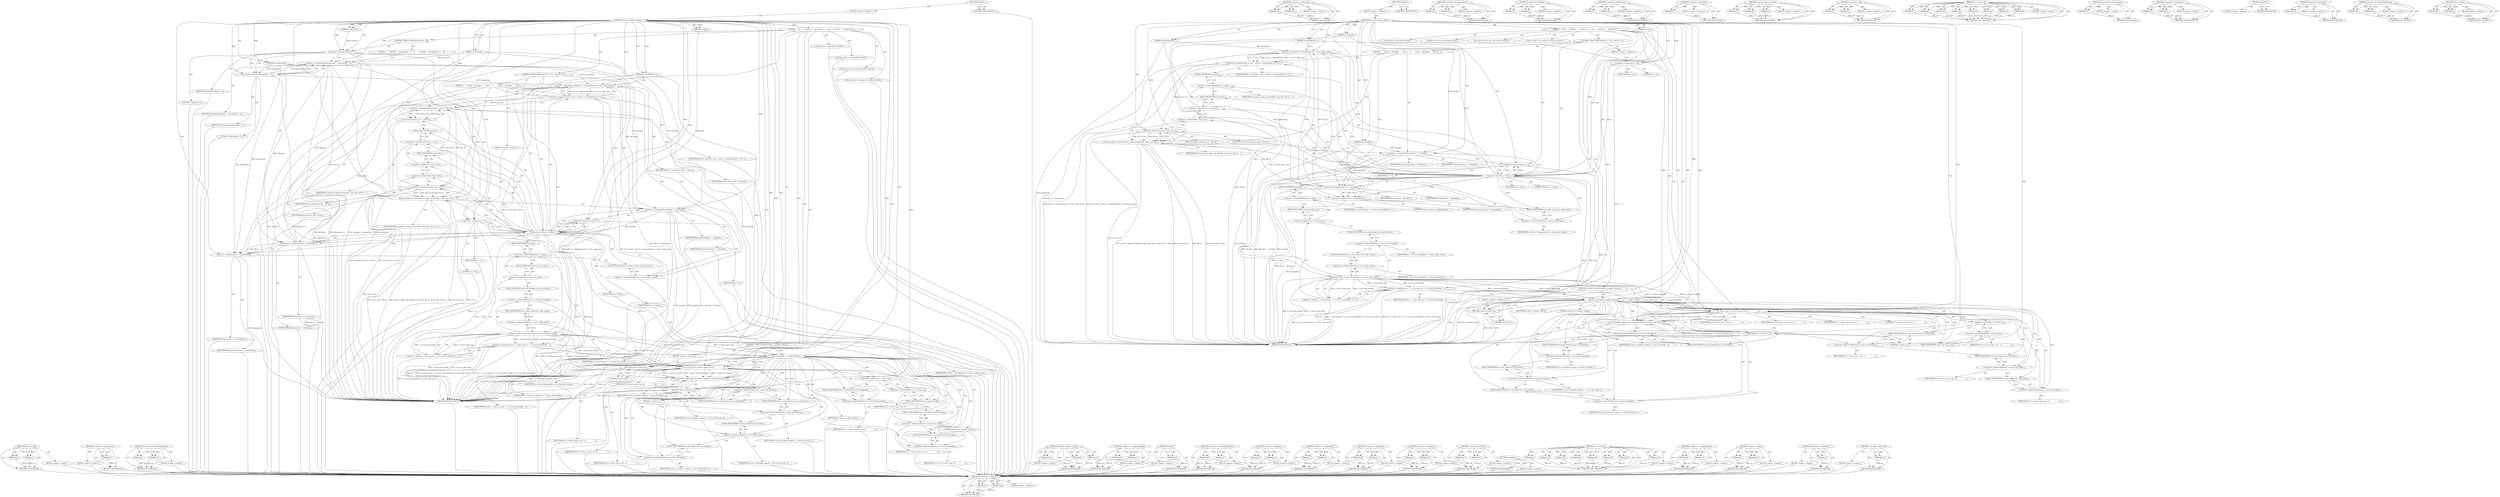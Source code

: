 digraph "&lt;operator&gt;.addressOf" {
vulnerable_154 [label=<(METHOD,&lt;operator&gt;.addition)>];
vulnerable_155 [label=<(PARAM,p1)>];
vulnerable_156 [label=<(PARAM,p2)>];
vulnerable_157 [label=<(BLOCK,&lt;empty&gt;,&lt;empty&gt;)>];
vulnerable_158 [label=<(METHOD_RETURN,ANY)>];
vulnerable_179 [label=<(METHOD,&lt;operator&gt;.subtraction)>];
vulnerable_180 [label=<(PARAM,p1)>];
vulnerable_181 [label=<(PARAM,p2)>];
vulnerable_182 [label=<(BLOCK,&lt;empty&gt;,&lt;empty&gt;)>];
vulnerable_183 [label=<(METHOD_RETURN,ANY)>];
vulnerable_6 [label=<(METHOD,&lt;global&gt;)<SUB>1</SUB>>];
vulnerable_7 [label=<(BLOCK,&lt;empty&gt;,&lt;empty&gt;)<SUB>1</SUB>>];
vulnerable_8 [label=<(METHOD,cirrus_invalidate_region)<SUB>1</SUB>>];
vulnerable_9 [label=<(PARAM,CirrusVGAState * s)<SUB>1</SUB>>];
vulnerable_10 [label=<(PARAM,int off_begin)<SUB>1</SUB>>];
vulnerable_11 [label=<(PARAM,int off_pitch)<SUB>2</SUB>>];
vulnerable_12 [label=<(PARAM,int bytesperline)<SUB>2</SUB>>];
vulnerable_13 [label=<(PARAM,int lines)<SUB>3</SUB>>];
vulnerable_14 [label=<(BLOCK,{
    int y;
     int off_cur;
     int off_cur...,{
    int y;
     int off_cur;
     int off_cur...)<SUB>4</SUB>>];
vulnerable_15 [label="<(LOCAL,int y: int)<SUB>5</SUB>>"];
vulnerable_16 [label="<(LOCAL,int off_cur: int)<SUB>6</SUB>>"];
vulnerable_17 [label="<(LOCAL,int off_cur_end: int)<SUB>7</SUB>>"];
vulnerable_18 [label=<(CONTROL_STRUCTURE,FOR,for (y = 0;y &lt; lines;y++))<SUB>9</SUB>>];
vulnerable_19 [label=<(BLOCK,&lt;empty&gt;,&lt;empty&gt;)<SUB>9</SUB>>];
vulnerable_20 [label=<(&lt;operator&gt;.assignment,y = 0)<SUB>9</SUB>>];
vulnerable_21 [label=<(IDENTIFIER,y,y = 0)<SUB>9</SUB>>];
vulnerable_22 [label=<(LITERAL,0,y = 0)<SUB>9</SUB>>];
vulnerable_23 [label=<(&lt;operator&gt;.lessThan,y &lt; lines)<SUB>9</SUB>>];
vulnerable_24 [label=<(IDENTIFIER,y,y &lt; lines)<SUB>9</SUB>>];
vulnerable_25 [label=<(IDENTIFIER,lines,y &lt; lines)<SUB>9</SUB>>];
vulnerable_26 [label=<(&lt;operator&gt;.postIncrement,y++)<SUB>9</SUB>>];
vulnerable_27 [label=<(IDENTIFIER,y,y++)<SUB>9</SUB>>];
vulnerable_28 [label=<(BLOCK,{
        off_cur = off_begin;
        off_cur_...,{
        off_cur = off_begin;
        off_cur_...)<SUB>9</SUB>>];
vulnerable_29 [label=<(&lt;operator&gt;.assignment,off_cur = off_begin)<SUB>10</SUB>>];
vulnerable_30 [label=<(IDENTIFIER,off_cur,off_cur = off_begin)<SUB>10</SUB>>];
vulnerable_31 [label=<(IDENTIFIER,off_begin,off_cur = off_begin)<SUB>10</SUB>>];
vulnerable_32 [label=<(&lt;operator&gt;.assignment,off_cur_end = (off_cur + bytesperline) &amp; s-&gt;cir...)<SUB>11</SUB>>];
vulnerable_33 [label=<(IDENTIFIER,off_cur_end,off_cur_end = (off_cur + bytesperline) &amp; s-&gt;cir...)<SUB>11</SUB>>];
vulnerable_34 [label=<(&lt;operator&gt;.and,(off_cur + bytesperline) &amp; s-&gt;cirrus_addr_mask)<SUB>11</SUB>>];
vulnerable_35 [label=<(&lt;operator&gt;.addition,off_cur + bytesperline)<SUB>11</SUB>>];
vulnerable_36 [label=<(IDENTIFIER,off_cur,off_cur + bytesperline)<SUB>11</SUB>>];
vulnerable_37 [label=<(IDENTIFIER,bytesperline,off_cur + bytesperline)<SUB>11</SUB>>];
vulnerable_38 [label=<(&lt;operator&gt;.indirectFieldAccess,s-&gt;cirrus_addr_mask)<SUB>11</SUB>>];
vulnerable_39 [label=<(IDENTIFIER,s,(off_cur + bytesperline) &amp; s-&gt;cirrus_addr_mask)<SUB>11</SUB>>];
vulnerable_40 [label=<(FIELD_IDENTIFIER,cirrus_addr_mask,cirrus_addr_mask)<SUB>11</SUB>>];
vulnerable_41 [label=<(memory_region_set_dirty,memory_region_set_dirty(&amp;s-&gt;vga.vram, off_cur, ...)<SUB>12</SUB>>];
vulnerable_42 [label=<(&lt;operator&gt;.addressOf,&amp;s-&gt;vga.vram)<SUB>12</SUB>>];
vulnerable_43 [label=<(&lt;operator&gt;.fieldAccess,s-&gt;vga.vram)<SUB>12</SUB>>];
vulnerable_44 [label=<(&lt;operator&gt;.indirectFieldAccess,s-&gt;vga)<SUB>12</SUB>>];
vulnerable_45 [label=<(IDENTIFIER,s,memory_region_set_dirty(&amp;s-&gt;vga.vram, off_cur, ...)<SUB>12</SUB>>];
vulnerable_46 [label=<(FIELD_IDENTIFIER,vga,vga)<SUB>12</SUB>>];
vulnerable_47 [label=<(FIELD_IDENTIFIER,vram,vram)<SUB>12</SUB>>];
vulnerable_48 [label=<(IDENTIFIER,off_cur,memory_region_set_dirty(&amp;s-&gt;vga.vram, off_cur, ...)<SUB>12</SUB>>];
vulnerable_49 [label=<(&lt;operator&gt;.subtraction,off_cur_end - off_cur)<SUB>12</SUB>>];
vulnerable_50 [label=<(IDENTIFIER,off_cur_end,off_cur_end - off_cur)<SUB>12</SUB>>];
vulnerable_51 [label=<(IDENTIFIER,off_cur,off_cur_end - off_cur)<SUB>12</SUB>>];
vulnerable_52 [label=<(&lt;operator&gt;.assignmentPlus,off_begin += off_pitch)<SUB>13</SUB>>];
vulnerable_53 [label=<(IDENTIFIER,off_begin,off_begin += off_pitch)<SUB>13</SUB>>];
vulnerable_54 [label=<(IDENTIFIER,off_pitch,off_begin += off_pitch)<SUB>13</SUB>>];
vulnerable_55 [label="<(LOCAL,uint8_t* dst: uint8_t*)<SUB>15</SUB>>"];
vulnerable_56 [label=<(&lt;operator&gt;.assignment,dst = s-&gt;vga.vram_ptr + (s-&gt;cirrus_blt_dstaddr ...)<SUB>17</SUB>>];
vulnerable_57 [label=<(IDENTIFIER,dst,dst = s-&gt;vga.vram_ptr + (s-&gt;cirrus_blt_dstaddr ...)<SUB>17</SUB>>];
vulnerable_58 [label=<(&lt;operator&gt;.addition,s-&gt;vga.vram_ptr + (s-&gt;cirrus_blt_dstaddr &amp; s-&gt;c...)<SUB>17</SUB>>];
vulnerable_59 [label=<(&lt;operator&gt;.fieldAccess,s-&gt;vga.vram_ptr)<SUB>17</SUB>>];
vulnerable_60 [label=<(&lt;operator&gt;.indirectFieldAccess,s-&gt;vga)<SUB>17</SUB>>];
vulnerable_61 [label=<(IDENTIFIER,s,s-&gt;vga.vram_ptr + (s-&gt;cirrus_blt_dstaddr &amp; s-&gt;c...)<SUB>17</SUB>>];
vulnerable_62 [label=<(FIELD_IDENTIFIER,vga,vga)<SUB>17</SUB>>];
vulnerable_63 [label=<(FIELD_IDENTIFIER,vram_ptr,vram_ptr)<SUB>17</SUB>>];
vulnerable_64 [label=<(&lt;operator&gt;.and,s-&gt;cirrus_blt_dstaddr &amp; s-&gt;cirrus_addr_mask)<SUB>17</SUB>>];
vulnerable_65 [label=<(&lt;operator&gt;.indirectFieldAccess,s-&gt;cirrus_blt_dstaddr)<SUB>17</SUB>>];
vulnerable_66 [label=<(IDENTIFIER,s,s-&gt;cirrus_blt_dstaddr &amp; s-&gt;cirrus_addr_mask)<SUB>17</SUB>>];
vulnerable_67 [label=<(FIELD_IDENTIFIER,cirrus_blt_dstaddr,cirrus_blt_dstaddr)<SUB>17</SUB>>];
vulnerable_68 [label=<(&lt;operator&gt;.indirectFieldAccess,s-&gt;cirrus_addr_mask)<SUB>17</SUB>>];
vulnerable_69 [label=<(IDENTIFIER,s,s-&gt;cirrus_blt_dstaddr &amp; s-&gt;cirrus_addr_mask)<SUB>17</SUB>>];
vulnerable_70 [label=<(FIELD_IDENTIFIER,cirrus_addr_mask,cirrus_addr_mask)<SUB>17</SUB>>];
vulnerable_71 [label=<(CONTROL_STRUCTURE,IF,if (blit_is_unsafe(s, false)))<SUB>19</SUB>>];
vulnerable_72 [label=<(blit_is_unsafe,blit_is_unsafe(s, false))<SUB>19</SUB>>];
vulnerable_73 [label=<(IDENTIFIER,s,blit_is_unsafe(s, false))<SUB>19</SUB>>];
vulnerable_74 [label=<(LITERAL,false,blit_is_unsafe(s, false))<SUB>19</SUB>>];
vulnerable_75 [label=<(BLOCK,&lt;empty&gt;,&lt;empty&gt;)<SUB>20</SUB>>];
vulnerable_76 [label=<(RETURN,return 0;,return 0;)<SUB>20</SUB>>];
vulnerable_77 [label=<(LITERAL,0,return 0;)<SUB>20</SUB>>];
vulnerable_78 [label=<(*s-&gt;cirrus_rop,(*s-&gt;cirrus_rop) (s, dst, src,
                ...)<SUB>22</SUB>>];
vulnerable_79 [label=<(&lt;operator&gt;.indirection,*s-&gt;cirrus_rop)<SUB>22</SUB>>];
vulnerable_80 [label=<(&lt;operator&gt;.indirectFieldAccess,s-&gt;cirrus_rop)<SUB>22</SUB>>];
vulnerable_81 [label=<(IDENTIFIER,s,(*s-&gt;cirrus_rop) (s, dst, src,
                ...)<SUB>22</SUB>>];
vulnerable_82 [label=<(FIELD_IDENTIFIER,cirrus_rop,cirrus_rop)<SUB>22</SUB>>];
vulnerable_83 [label=<(IDENTIFIER,s,(*s-&gt;cirrus_rop) (s, dst, src,
                ...)<SUB>22</SUB>>];
vulnerable_84 [label=<(IDENTIFIER,dst,(*s-&gt;cirrus_rop) (s, dst, src,
                ...)<SUB>22</SUB>>];
vulnerable_85 [label=<(IDENTIFIER,src,(*s-&gt;cirrus_rop) (s, dst, src,
                ...)<SUB>22</SUB>>];
vulnerable_86 [label=<(&lt;operator&gt;.indirectFieldAccess,s-&gt;cirrus_blt_dstpitch)<SUB>23</SUB>>];
vulnerable_87 [label=<(IDENTIFIER,s,(*s-&gt;cirrus_rop) (s, dst, src,
                ...)<SUB>23</SUB>>];
vulnerable_88 [label=<(FIELD_IDENTIFIER,cirrus_blt_dstpitch,cirrus_blt_dstpitch)<SUB>23</SUB>>];
vulnerable_89 [label=<(LITERAL,0,(*s-&gt;cirrus_rop) (s, dst, src,
                ...)<SUB>23</SUB>>];
vulnerable_90 [label=<(&lt;operator&gt;.indirectFieldAccess,s-&gt;cirrus_blt_width)<SUB>24</SUB>>];
vulnerable_91 [label=<(IDENTIFIER,s,(*s-&gt;cirrus_rop) (s, dst, src,
                ...)<SUB>24</SUB>>];
vulnerable_92 [label=<(FIELD_IDENTIFIER,cirrus_blt_width,cirrus_blt_width)<SUB>24</SUB>>];
vulnerable_93 [label=<(&lt;operator&gt;.indirectFieldAccess,s-&gt;cirrus_blt_height)<SUB>24</SUB>>];
vulnerable_94 [label=<(IDENTIFIER,s,(*s-&gt;cirrus_rop) (s, dst, src,
                ...)<SUB>24</SUB>>];
vulnerable_95 [label=<(FIELD_IDENTIFIER,cirrus_blt_height,cirrus_blt_height)<SUB>24</SUB>>];
vulnerable_96 [label=<(cirrus_invalidate_region,cirrus_invalidate_region(s, s-&gt;cirrus_blt_dstad...)<SUB>25</SUB>>];
vulnerable_97 [label=<(IDENTIFIER,s,cirrus_invalidate_region(s, s-&gt;cirrus_blt_dstad...)<SUB>25</SUB>>];
vulnerable_98 [label=<(&lt;operator&gt;.indirectFieldAccess,s-&gt;cirrus_blt_dstaddr)<SUB>25</SUB>>];
vulnerable_99 [label=<(IDENTIFIER,s,cirrus_invalidate_region(s, s-&gt;cirrus_blt_dstad...)<SUB>25</SUB>>];
vulnerable_100 [label=<(FIELD_IDENTIFIER,cirrus_blt_dstaddr,cirrus_blt_dstaddr)<SUB>25</SUB>>];
vulnerable_101 [label=<(&lt;operator&gt;.indirectFieldAccess,s-&gt;cirrus_blt_dstpitch)<SUB>26</SUB>>];
vulnerable_102 [label=<(IDENTIFIER,s,cirrus_invalidate_region(s, s-&gt;cirrus_blt_dstad...)<SUB>26</SUB>>];
vulnerable_103 [label=<(FIELD_IDENTIFIER,cirrus_blt_dstpitch,cirrus_blt_dstpitch)<SUB>26</SUB>>];
vulnerable_104 [label=<(&lt;operator&gt;.indirectFieldAccess,s-&gt;cirrus_blt_width)<SUB>26</SUB>>];
vulnerable_105 [label=<(IDENTIFIER,s,cirrus_invalidate_region(s, s-&gt;cirrus_blt_dstad...)<SUB>26</SUB>>];
vulnerable_106 [label=<(FIELD_IDENTIFIER,cirrus_blt_width,cirrus_blt_width)<SUB>26</SUB>>];
vulnerable_107 [label=<(&lt;operator&gt;.indirectFieldAccess,s-&gt;cirrus_blt_height)<SUB>27</SUB>>];
vulnerable_108 [label=<(IDENTIFIER,s,cirrus_invalidate_region(s, s-&gt;cirrus_blt_dstad...)<SUB>27</SUB>>];
vulnerable_109 [label=<(FIELD_IDENTIFIER,cirrus_blt_height,cirrus_blt_height)<SUB>27</SUB>>];
vulnerable_110 [label=<(RETURN,return 1;,return 1;)<SUB>28</SUB>>];
vulnerable_111 [label=<(LITERAL,1,return 1;)<SUB>28</SUB>>];
vulnerable_112 [label=<(METHOD_RETURN,void)<SUB>1</SUB>>];
vulnerable_114 [label=<(METHOD_RETURN,ANY)<SUB>1</SUB>>];
vulnerable_184 [label=<(METHOD,&lt;operator&gt;.assignmentPlus)>];
vulnerable_185 [label=<(PARAM,p1)>];
vulnerable_186 [label=<(PARAM,p2)>];
vulnerable_187 [label=<(BLOCK,&lt;empty&gt;,&lt;empty&gt;)>];
vulnerable_188 [label=<(METHOD_RETURN,ANY)>];
vulnerable_140 [label=<(METHOD,&lt;operator&gt;.lessThan)>];
vulnerable_141 [label=<(PARAM,p1)>];
vulnerable_142 [label=<(PARAM,p2)>];
vulnerable_143 [label=<(BLOCK,&lt;empty&gt;,&lt;empty&gt;)>];
vulnerable_144 [label=<(METHOD_RETURN,ANY)>];
vulnerable_174 [label=<(METHOD,&lt;operator&gt;.fieldAccess)>];
vulnerable_175 [label=<(PARAM,p1)>];
vulnerable_176 [label=<(PARAM,p2)>];
vulnerable_177 [label=<(BLOCK,&lt;empty&gt;,&lt;empty&gt;)>];
vulnerable_178 [label=<(METHOD_RETURN,ANY)>];
vulnerable_170 [label=<(METHOD,&lt;operator&gt;.addressOf)>];
vulnerable_171 [label=<(PARAM,p1)>];
vulnerable_172 [label=<(BLOCK,&lt;empty&gt;,&lt;empty&gt;)>];
vulnerable_173 [label=<(METHOD_RETURN,ANY)>];
vulnerable_164 [label=<(METHOD,memory_region_set_dirty)>];
vulnerable_165 [label=<(PARAM,p1)>];
vulnerable_166 [label=<(PARAM,p2)>];
vulnerable_167 [label=<(PARAM,p3)>];
vulnerable_168 [label=<(BLOCK,&lt;empty&gt;,&lt;empty&gt;)>];
vulnerable_169 [label=<(METHOD_RETURN,ANY)>];
vulnerable_149 [label=<(METHOD,&lt;operator&gt;.and)>];
vulnerable_150 [label=<(PARAM,p1)>];
vulnerable_151 [label=<(PARAM,p2)>];
vulnerable_152 [label=<(BLOCK,&lt;empty&gt;,&lt;empty&gt;)>];
vulnerable_153 [label=<(METHOD_RETURN,ANY)>];
vulnerable_194 [label=<(METHOD,*s-&gt;cirrus_rop)>];
vulnerable_195 [label=<(PARAM,p1)>];
vulnerable_196 [label=<(PARAM,p2)>];
vulnerable_197 [label=<(PARAM,p3)>];
vulnerable_198 [label=<(PARAM,p4)>];
vulnerable_199 [label=<(PARAM,p5)>];
vulnerable_200 [label=<(PARAM,p6)>];
vulnerable_201 [label=<(PARAM,p7)>];
vulnerable_202 [label=<(PARAM,p8)>];
vulnerable_203 [label=<(BLOCK,&lt;empty&gt;,&lt;empty&gt;)>];
vulnerable_204 [label=<(METHOD_RETURN,ANY)>];
vulnerable_145 [label=<(METHOD,&lt;operator&gt;.postIncrement)>];
vulnerable_146 [label=<(PARAM,p1)>];
vulnerable_147 [label=<(BLOCK,&lt;empty&gt;,&lt;empty&gt;)>];
vulnerable_148 [label=<(METHOD_RETURN,ANY)>];
vulnerable_135 [label=<(METHOD,&lt;operator&gt;.assignment)>];
vulnerable_136 [label=<(PARAM,p1)>];
vulnerable_137 [label=<(PARAM,p2)>];
vulnerable_138 [label=<(BLOCK,&lt;empty&gt;,&lt;empty&gt;)>];
vulnerable_139 [label=<(METHOD_RETURN,ANY)>];
vulnerable_129 [label=<(METHOD,&lt;global&gt;)<SUB>1</SUB>>];
vulnerable_130 [label=<(BLOCK,&lt;empty&gt;,&lt;empty&gt;)>];
vulnerable_131 [label=<(METHOD_RETURN,ANY)>];
vulnerable_205 [label=<(METHOD,&lt;operator&gt;.indirection)>];
vulnerable_206 [label=<(PARAM,p1)>];
vulnerable_207 [label=<(BLOCK,&lt;empty&gt;,&lt;empty&gt;)>];
vulnerable_208 [label=<(METHOD_RETURN,ANY)>];
vulnerable_159 [label=<(METHOD,&lt;operator&gt;.indirectFieldAccess)>];
vulnerable_160 [label=<(PARAM,p1)>];
vulnerable_161 [label=<(PARAM,p2)>];
vulnerable_162 [label=<(BLOCK,&lt;empty&gt;,&lt;empty&gt;)>];
vulnerable_163 [label=<(METHOD_RETURN,ANY)>];
vulnerable_189 [label=<(METHOD,blit_is_unsafe)>];
vulnerable_190 [label=<(PARAM,p1)>];
vulnerable_191 [label=<(PARAM,p2)>];
vulnerable_192 [label=<(BLOCK,&lt;empty&gt;,&lt;empty&gt;)>];
vulnerable_193 [label=<(METHOD_RETURN,ANY)>];
fixed_217 [label=<(METHOD,blit_is_unsafe)>];
fixed_218 [label=<(PARAM,p1)>];
fixed_219 [label=<(PARAM,p2)>];
fixed_220 [label=<(BLOCK,&lt;empty&gt;,&lt;empty&gt;)>];
fixed_221 [label=<(METHOD_RETURN,ANY)>];
fixed_169 [label=<(METHOD,&lt;operator&gt;.postIncrement)>];
fixed_170 [label=<(PARAM,p1)>];
fixed_171 [label=<(BLOCK,&lt;empty&gt;,&lt;empty&gt;)>];
fixed_172 [label=<(METHOD_RETURN,ANY)>];
fixed_192 [label=<(METHOD,&lt;operator&gt;.greaterEqualsThan)>];
fixed_193 [label=<(PARAM,p1)>];
fixed_194 [label=<(PARAM,p2)>];
fixed_195 [label=<(BLOCK,&lt;empty&gt;,&lt;empty&gt;)>];
fixed_196 [label=<(METHOD_RETURN,ANY)>];
fixed_6 [label=<(METHOD,&lt;global&gt;)<SUB>1</SUB>>];
fixed_7 [label=<(BLOCK,&lt;empty&gt;,&lt;empty&gt;)<SUB>1</SUB>>];
fixed_8 [label=<(METHOD,cirrus_invalidate_region)<SUB>1</SUB>>];
fixed_9 [label=<(PARAM,CirrusVGAState * s)<SUB>1</SUB>>];
fixed_10 [label=<(PARAM,int off_begin)<SUB>1</SUB>>];
fixed_11 [label=<(PARAM,int off_pitch)<SUB>2</SUB>>];
fixed_12 [label=<(PARAM,int bytesperline)<SUB>2</SUB>>];
fixed_13 [label=<(PARAM,int lines)<SUB>3</SUB>>];
fixed_14 [label=<(BLOCK,{
    int y;
     int off_cur;
     int off_cur...,{
    int y;
     int off_cur;
     int off_cur...)<SUB>4</SUB>>];
fixed_15 [label="<(LOCAL,int y: int)<SUB>5</SUB>>"];
fixed_16 [label="<(LOCAL,int off_cur: int)<SUB>6</SUB>>"];
fixed_17 [label="<(LOCAL,int off_cur_end: int)<SUB>7</SUB>>"];
fixed_18 [label=<(CONTROL_STRUCTURE,IF,if (off_pitch &lt; 0))<SUB>9</SUB>>];
fixed_19 [label=<(&lt;operator&gt;.lessThan,off_pitch &lt; 0)<SUB>9</SUB>>];
fixed_20 [label=<(IDENTIFIER,off_pitch,off_pitch &lt; 0)<SUB>9</SUB>>];
fixed_21 [label=<(LITERAL,0,off_pitch &lt; 0)<SUB>9</SUB>>];
fixed_22 [label=<(BLOCK,{
        off_begin -= bytesperline - 1;
    },{
        off_begin -= bytesperline - 1;
    })<SUB>9</SUB>>];
fixed_23 [label=<(&lt;operator&gt;.assignmentMinus,off_begin -= bytesperline - 1)<SUB>10</SUB>>];
fixed_24 [label=<(IDENTIFIER,off_begin,off_begin -= bytesperline - 1)<SUB>10</SUB>>];
fixed_25 [label=<(&lt;operator&gt;.subtraction,bytesperline - 1)<SUB>10</SUB>>];
fixed_26 [label=<(IDENTIFIER,bytesperline,bytesperline - 1)<SUB>10</SUB>>];
fixed_27 [label=<(LITERAL,1,bytesperline - 1)<SUB>10</SUB>>];
fixed_28 [label=<(CONTROL_STRUCTURE,FOR,for (y = 0;y &lt; lines;y++))<SUB>13</SUB>>];
fixed_29 [label=<(BLOCK,&lt;empty&gt;,&lt;empty&gt;)<SUB>13</SUB>>];
fixed_30 [label=<(&lt;operator&gt;.assignment,y = 0)<SUB>13</SUB>>];
fixed_31 [label=<(IDENTIFIER,y,y = 0)<SUB>13</SUB>>];
fixed_32 [label=<(LITERAL,0,y = 0)<SUB>13</SUB>>];
fixed_33 [label=<(&lt;operator&gt;.lessThan,y &lt; lines)<SUB>13</SUB>>];
fixed_34 [label=<(IDENTIFIER,y,y &lt; lines)<SUB>13</SUB>>];
fixed_35 [label=<(IDENTIFIER,lines,y &lt; lines)<SUB>13</SUB>>];
fixed_36 [label=<(&lt;operator&gt;.postIncrement,y++)<SUB>13</SUB>>];
fixed_37 [label=<(IDENTIFIER,y,y++)<SUB>13</SUB>>];
fixed_38 [label=<(BLOCK,{
        off_cur = off_begin;
        off_cur_...,{
        off_cur = off_begin;
        off_cur_...)<SUB>13</SUB>>];
fixed_39 [label=<(&lt;operator&gt;.assignment,off_cur = off_begin)<SUB>14</SUB>>];
fixed_40 [label=<(IDENTIFIER,off_cur,off_cur = off_begin)<SUB>14</SUB>>];
fixed_41 [label=<(IDENTIFIER,off_begin,off_cur = off_begin)<SUB>14</SUB>>];
fixed_42 [label=<(&lt;operator&gt;.assignment,off_cur_end = (off_cur + bytesperline) &amp; s-&gt;cir...)<SUB>15</SUB>>];
fixed_43 [label=<(IDENTIFIER,off_cur_end,off_cur_end = (off_cur + bytesperline) &amp; s-&gt;cir...)<SUB>15</SUB>>];
fixed_44 [label=<(&lt;operator&gt;.and,(off_cur + bytesperline) &amp; s-&gt;cirrus_addr_mask)<SUB>15</SUB>>];
fixed_45 [label=<(&lt;operator&gt;.addition,off_cur + bytesperline)<SUB>15</SUB>>];
fixed_46 [label=<(IDENTIFIER,off_cur,off_cur + bytesperline)<SUB>15</SUB>>];
fixed_47 [label=<(IDENTIFIER,bytesperline,off_cur + bytesperline)<SUB>15</SUB>>];
fixed_48 [label=<(&lt;operator&gt;.indirectFieldAccess,s-&gt;cirrus_addr_mask)<SUB>15</SUB>>];
fixed_49 [label=<(IDENTIFIER,s,(off_cur + bytesperline) &amp; s-&gt;cirrus_addr_mask)<SUB>15</SUB>>];
fixed_50 [label=<(FIELD_IDENTIFIER,cirrus_addr_mask,cirrus_addr_mask)<SUB>15</SUB>>];
fixed_51 [label=<(assert,assert(off_cur_end &gt;= off_cur))<SUB>16</SUB>>];
fixed_52 [label=<(&lt;operator&gt;.greaterEqualsThan,off_cur_end &gt;= off_cur)<SUB>16</SUB>>];
fixed_53 [label=<(IDENTIFIER,off_cur_end,off_cur_end &gt;= off_cur)<SUB>16</SUB>>];
fixed_54 [label=<(IDENTIFIER,off_cur,off_cur_end &gt;= off_cur)<SUB>16</SUB>>];
fixed_55 [label=<(memory_region_set_dirty,memory_region_set_dirty(&amp;s-&gt;vga.vram, off_cur, ...)<SUB>17</SUB>>];
fixed_56 [label=<(&lt;operator&gt;.addressOf,&amp;s-&gt;vga.vram)<SUB>17</SUB>>];
fixed_57 [label=<(&lt;operator&gt;.fieldAccess,s-&gt;vga.vram)<SUB>17</SUB>>];
fixed_58 [label=<(&lt;operator&gt;.indirectFieldAccess,s-&gt;vga)<SUB>17</SUB>>];
fixed_59 [label=<(IDENTIFIER,s,memory_region_set_dirty(&amp;s-&gt;vga.vram, off_cur, ...)<SUB>17</SUB>>];
fixed_60 [label=<(FIELD_IDENTIFIER,vga,vga)<SUB>17</SUB>>];
fixed_61 [label=<(FIELD_IDENTIFIER,vram,vram)<SUB>17</SUB>>];
fixed_62 [label=<(IDENTIFIER,off_cur,memory_region_set_dirty(&amp;s-&gt;vga.vram, off_cur, ...)<SUB>17</SUB>>];
fixed_63 [label=<(&lt;operator&gt;.subtraction,off_cur_end - off_cur)<SUB>17</SUB>>];
fixed_64 [label=<(IDENTIFIER,off_cur_end,off_cur_end - off_cur)<SUB>17</SUB>>];
fixed_65 [label=<(IDENTIFIER,off_cur,off_cur_end - off_cur)<SUB>17</SUB>>];
fixed_66 [label=<(&lt;operator&gt;.assignmentPlus,off_begin += off_pitch)<SUB>18</SUB>>];
fixed_67 [label=<(IDENTIFIER,off_begin,off_begin += off_pitch)<SUB>18</SUB>>];
fixed_68 [label=<(IDENTIFIER,off_pitch,off_begin += off_pitch)<SUB>18</SUB>>];
fixed_69 [label="<(LOCAL,uint8_t* dst: uint8_t*)<SUB>20</SUB>>"];
fixed_70 [label=<(&lt;operator&gt;.assignment,dst = s-&gt;vga.vram_ptr + (s-&gt;cirrus_blt_dstaddr ...)<SUB>22</SUB>>];
fixed_71 [label=<(IDENTIFIER,dst,dst = s-&gt;vga.vram_ptr + (s-&gt;cirrus_blt_dstaddr ...)<SUB>22</SUB>>];
fixed_72 [label=<(&lt;operator&gt;.addition,s-&gt;vga.vram_ptr + (s-&gt;cirrus_blt_dstaddr &amp; s-&gt;c...)<SUB>22</SUB>>];
fixed_73 [label=<(&lt;operator&gt;.fieldAccess,s-&gt;vga.vram_ptr)<SUB>22</SUB>>];
fixed_74 [label=<(&lt;operator&gt;.indirectFieldAccess,s-&gt;vga)<SUB>22</SUB>>];
fixed_75 [label=<(IDENTIFIER,s,s-&gt;vga.vram_ptr + (s-&gt;cirrus_blt_dstaddr &amp; s-&gt;c...)<SUB>22</SUB>>];
fixed_76 [label=<(FIELD_IDENTIFIER,vga,vga)<SUB>22</SUB>>];
fixed_77 [label=<(FIELD_IDENTIFIER,vram_ptr,vram_ptr)<SUB>22</SUB>>];
fixed_78 [label=<(&lt;operator&gt;.and,s-&gt;cirrus_blt_dstaddr &amp; s-&gt;cirrus_addr_mask)<SUB>22</SUB>>];
fixed_79 [label=<(&lt;operator&gt;.indirectFieldAccess,s-&gt;cirrus_blt_dstaddr)<SUB>22</SUB>>];
fixed_80 [label=<(IDENTIFIER,s,s-&gt;cirrus_blt_dstaddr &amp; s-&gt;cirrus_addr_mask)<SUB>22</SUB>>];
fixed_81 [label=<(FIELD_IDENTIFIER,cirrus_blt_dstaddr,cirrus_blt_dstaddr)<SUB>22</SUB>>];
fixed_82 [label=<(&lt;operator&gt;.indirectFieldAccess,s-&gt;cirrus_addr_mask)<SUB>22</SUB>>];
fixed_83 [label=<(IDENTIFIER,s,s-&gt;cirrus_blt_dstaddr &amp; s-&gt;cirrus_addr_mask)<SUB>22</SUB>>];
fixed_84 [label=<(FIELD_IDENTIFIER,cirrus_addr_mask,cirrus_addr_mask)<SUB>22</SUB>>];
fixed_85 [label=<(CONTROL_STRUCTURE,IF,if (blit_is_unsafe(s, false)))<SUB>24</SUB>>];
fixed_86 [label=<(blit_is_unsafe,blit_is_unsafe(s, false))<SUB>24</SUB>>];
fixed_87 [label=<(IDENTIFIER,s,blit_is_unsafe(s, false))<SUB>24</SUB>>];
fixed_88 [label=<(LITERAL,false,blit_is_unsafe(s, false))<SUB>24</SUB>>];
fixed_89 [label=<(BLOCK,&lt;empty&gt;,&lt;empty&gt;)<SUB>25</SUB>>];
fixed_90 [label=<(RETURN,return 0;,return 0;)<SUB>25</SUB>>];
fixed_91 [label=<(LITERAL,0,return 0;)<SUB>25</SUB>>];
fixed_92 [label=<(*s-&gt;cirrus_rop,(*s-&gt;cirrus_rop) (s, dst, src,
                ...)<SUB>27</SUB>>];
fixed_93 [label=<(&lt;operator&gt;.indirection,*s-&gt;cirrus_rop)<SUB>27</SUB>>];
fixed_94 [label=<(&lt;operator&gt;.indirectFieldAccess,s-&gt;cirrus_rop)<SUB>27</SUB>>];
fixed_95 [label=<(IDENTIFIER,s,(*s-&gt;cirrus_rop) (s, dst, src,
                ...)<SUB>27</SUB>>];
fixed_96 [label=<(FIELD_IDENTIFIER,cirrus_rop,cirrus_rop)<SUB>27</SUB>>];
fixed_97 [label=<(IDENTIFIER,s,(*s-&gt;cirrus_rop) (s, dst, src,
                ...)<SUB>27</SUB>>];
fixed_98 [label=<(IDENTIFIER,dst,(*s-&gt;cirrus_rop) (s, dst, src,
                ...)<SUB>27</SUB>>];
fixed_99 [label=<(IDENTIFIER,src,(*s-&gt;cirrus_rop) (s, dst, src,
                ...)<SUB>27</SUB>>];
fixed_100 [label=<(&lt;operator&gt;.indirectFieldAccess,s-&gt;cirrus_blt_dstpitch)<SUB>28</SUB>>];
fixed_101 [label=<(IDENTIFIER,s,(*s-&gt;cirrus_rop) (s, dst, src,
                ...)<SUB>28</SUB>>];
fixed_102 [label=<(FIELD_IDENTIFIER,cirrus_blt_dstpitch,cirrus_blt_dstpitch)<SUB>28</SUB>>];
fixed_103 [label=<(LITERAL,0,(*s-&gt;cirrus_rop) (s, dst, src,
                ...)<SUB>28</SUB>>];
fixed_104 [label=<(&lt;operator&gt;.indirectFieldAccess,s-&gt;cirrus_blt_width)<SUB>29</SUB>>];
fixed_105 [label=<(IDENTIFIER,s,(*s-&gt;cirrus_rop) (s, dst, src,
                ...)<SUB>29</SUB>>];
fixed_106 [label=<(FIELD_IDENTIFIER,cirrus_blt_width,cirrus_blt_width)<SUB>29</SUB>>];
fixed_107 [label=<(&lt;operator&gt;.indirectFieldAccess,s-&gt;cirrus_blt_height)<SUB>29</SUB>>];
fixed_108 [label=<(IDENTIFIER,s,(*s-&gt;cirrus_rop) (s, dst, src,
                ...)<SUB>29</SUB>>];
fixed_109 [label=<(FIELD_IDENTIFIER,cirrus_blt_height,cirrus_blt_height)<SUB>29</SUB>>];
fixed_110 [label=<(cirrus_invalidate_region,cirrus_invalidate_region(s, s-&gt;cirrus_blt_dstad...)<SUB>30</SUB>>];
fixed_111 [label=<(IDENTIFIER,s,cirrus_invalidate_region(s, s-&gt;cirrus_blt_dstad...)<SUB>30</SUB>>];
fixed_112 [label=<(&lt;operator&gt;.indirectFieldAccess,s-&gt;cirrus_blt_dstaddr)<SUB>30</SUB>>];
fixed_113 [label=<(IDENTIFIER,s,cirrus_invalidate_region(s, s-&gt;cirrus_blt_dstad...)<SUB>30</SUB>>];
fixed_114 [label=<(FIELD_IDENTIFIER,cirrus_blt_dstaddr,cirrus_blt_dstaddr)<SUB>30</SUB>>];
fixed_115 [label=<(&lt;operator&gt;.indirectFieldAccess,s-&gt;cirrus_blt_dstpitch)<SUB>31</SUB>>];
fixed_116 [label=<(IDENTIFIER,s,cirrus_invalidate_region(s, s-&gt;cirrus_blt_dstad...)<SUB>31</SUB>>];
fixed_117 [label=<(FIELD_IDENTIFIER,cirrus_blt_dstpitch,cirrus_blt_dstpitch)<SUB>31</SUB>>];
fixed_118 [label=<(&lt;operator&gt;.indirectFieldAccess,s-&gt;cirrus_blt_width)<SUB>31</SUB>>];
fixed_119 [label=<(IDENTIFIER,s,cirrus_invalidate_region(s, s-&gt;cirrus_blt_dstad...)<SUB>31</SUB>>];
fixed_120 [label=<(FIELD_IDENTIFIER,cirrus_blt_width,cirrus_blt_width)<SUB>31</SUB>>];
fixed_121 [label=<(&lt;operator&gt;.indirectFieldAccess,s-&gt;cirrus_blt_height)<SUB>32</SUB>>];
fixed_122 [label=<(IDENTIFIER,s,cirrus_invalidate_region(s, s-&gt;cirrus_blt_dstad...)<SUB>32</SUB>>];
fixed_123 [label=<(FIELD_IDENTIFIER,cirrus_blt_height,cirrus_blt_height)<SUB>32</SUB>>];
fixed_124 [label=<(RETURN,return 1;,return 1;)<SUB>33</SUB>>];
fixed_125 [label=<(LITERAL,1,return 1;)<SUB>33</SUB>>];
fixed_126 [label=<(METHOD_RETURN,void)<SUB>1</SUB>>];
fixed_128 [label=<(METHOD_RETURN,ANY)<SUB>1</SUB>>];
fixed_197 [label=<(METHOD,memory_region_set_dirty)>];
fixed_198 [label=<(PARAM,p1)>];
fixed_199 [label=<(PARAM,p2)>];
fixed_200 [label=<(PARAM,p3)>];
fixed_201 [label=<(BLOCK,&lt;empty&gt;,&lt;empty&gt;)>];
fixed_202 [label=<(METHOD_RETURN,ANY)>];
fixed_154 [label=<(METHOD,&lt;operator&gt;.assignmentMinus)>];
fixed_155 [label=<(PARAM,p1)>];
fixed_156 [label=<(PARAM,p2)>];
fixed_157 [label=<(BLOCK,&lt;empty&gt;,&lt;empty&gt;)>];
fixed_158 [label=<(METHOD_RETURN,ANY)>];
fixed_188 [label=<(METHOD,assert)>];
fixed_189 [label=<(PARAM,p1)>];
fixed_190 [label=<(BLOCK,&lt;empty&gt;,&lt;empty&gt;)>];
fixed_191 [label=<(METHOD_RETURN,ANY)>];
fixed_183 [label=<(METHOD,&lt;operator&gt;.indirectFieldAccess)>];
fixed_184 [label=<(PARAM,p1)>];
fixed_185 [label=<(PARAM,p2)>];
fixed_186 [label=<(BLOCK,&lt;empty&gt;,&lt;empty&gt;)>];
fixed_187 [label=<(METHOD_RETURN,ANY)>];
fixed_178 [label=<(METHOD,&lt;operator&gt;.addition)>];
fixed_179 [label=<(PARAM,p1)>];
fixed_180 [label=<(PARAM,p2)>];
fixed_181 [label=<(BLOCK,&lt;empty&gt;,&lt;empty&gt;)>];
fixed_182 [label=<(METHOD_RETURN,ANY)>];
fixed_164 [label=<(METHOD,&lt;operator&gt;.assignment)>];
fixed_165 [label=<(PARAM,p1)>];
fixed_166 [label=<(PARAM,p2)>];
fixed_167 [label=<(BLOCK,&lt;empty&gt;,&lt;empty&gt;)>];
fixed_168 [label=<(METHOD_RETURN,ANY)>];
fixed_207 [label=<(METHOD,&lt;operator&gt;.fieldAccess)>];
fixed_208 [label=<(PARAM,p1)>];
fixed_209 [label=<(PARAM,p2)>];
fixed_210 [label=<(BLOCK,&lt;empty&gt;,&lt;empty&gt;)>];
fixed_211 [label=<(METHOD_RETURN,ANY)>];
fixed_159 [label=<(METHOD,&lt;operator&gt;.subtraction)>];
fixed_160 [label=<(PARAM,p1)>];
fixed_161 [label=<(PARAM,p2)>];
fixed_162 [label=<(BLOCK,&lt;empty&gt;,&lt;empty&gt;)>];
fixed_163 [label=<(METHOD_RETURN,ANY)>];
fixed_149 [label=<(METHOD,&lt;operator&gt;.lessThan)>];
fixed_150 [label=<(PARAM,p1)>];
fixed_151 [label=<(PARAM,p2)>];
fixed_152 [label=<(BLOCK,&lt;empty&gt;,&lt;empty&gt;)>];
fixed_153 [label=<(METHOD_RETURN,ANY)>];
fixed_143 [label=<(METHOD,&lt;global&gt;)<SUB>1</SUB>>];
fixed_144 [label=<(BLOCK,&lt;empty&gt;,&lt;empty&gt;)>];
fixed_145 [label=<(METHOD_RETURN,ANY)>];
fixed_222 [label=<(METHOD,*s-&gt;cirrus_rop)>];
fixed_223 [label=<(PARAM,p1)>];
fixed_224 [label=<(PARAM,p2)>];
fixed_225 [label=<(PARAM,p3)>];
fixed_226 [label=<(PARAM,p4)>];
fixed_227 [label=<(PARAM,p5)>];
fixed_228 [label=<(PARAM,p6)>];
fixed_229 [label=<(PARAM,p7)>];
fixed_230 [label=<(PARAM,p8)>];
fixed_231 [label=<(BLOCK,&lt;empty&gt;,&lt;empty&gt;)>];
fixed_232 [label=<(METHOD_RETURN,ANY)>];
fixed_212 [label=<(METHOD,&lt;operator&gt;.assignmentPlus)>];
fixed_213 [label=<(PARAM,p1)>];
fixed_214 [label=<(PARAM,p2)>];
fixed_215 [label=<(BLOCK,&lt;empty&gt;,&lt;empty&gt;)>];
fixed_216 [label=<(METHOD_RETURN,ANY)>];
fixed_173 [label=<(METHOD,&lt;operator&gt;.and)>];
fixed_174 [label=<(PARAM,p1)>];
fixed_175 [label=<(PARAM,p2)>];
fixed_176 [label=<(BLOCK,&lt;empty&gt;,&lt;empty&gt;)>];
fixed_177 [label=<(METHOD_RETURN,ANY)>];
fixed_233 [label=<(METHOD,&lt;operator&gt;.indirection)>];
fixed_234 [label=<(PARAM,p1)>];
fixed_235 [label=<(BLOCK,&lt;empty&gt;,&lt;empty&gt;)>];
fixed_236 [label=<(METHOD_RETURN,ANY)>];
fixed_203 [label=<(METHOD,&lt;operator&gt;.addressOf)>];
fixed_204 [label=<(PARAM,p1)>];
fixed_205 [label=<(BLOCK,&lt;empty&gt;,&lt;empty&gt;)>];
fixed_206 [label=<(METHOD_RETURN,ANY)>];
vulnerable_154 -> vulnerable_155  [key=0, label="AST: "];
vulnerable_154 -> vulnerable_155  [key=1, label="DDG: "];
vulnerable_154 -> vulnerable_157  [key=0, label="AST: "];
vulnerable_154 -> vulnerable_156  [key=0, label="AST: "];
vulnerable_154 -> vulnerable_156  [key=1, label="DDG: "];
vulnerable_154 -> vulnerable_158  [key=0, label="AST: "];
vulnerable_154 -> vulnerable_158  [key=1, label="CFG: "];
vulnerable_155 -> vulnerable_158  [key=0, label="DDG: p1"];
vulnerable_156 -> vulnerable_158  [key=0, label="DDG: p2"];
vulnerable_179 -> vulnerable_180  [key=0, label="AST: "];
vulnerable_179 -> vulnerable_180  [key=1, label="DDG: "];
vulnerable_179 -> vulnerable_182  [key=0, label="AST: "];
vulnerable_179 -> vulnerable_181  [key=0, label="AST: "];
vulnerable_179 -> vulnerable_181  [key=1, label="DDG: "];
vulnerable_179 -> vulnerable_183  [key=0, label="AST: "];
vulnerable_179 -> vulnerable_183  [key=1, label="CFG: "];
vulnerable_180 -> vulnerable_183  [key=0, label="DDG: p1"];
vulnerable_181 -> vulnerable_183  [key=0, label="DDG: p2"];
vulnerable_6 -> vulnerable_7  [key=0, label="AST: "];
vulnerable_6 -> vulnerable_114  [key=0, label="AST: "];
vulnerable_6 -> vulnerable_114  [key=1, label="CFG: "];
vulnerable_7 -> vulnerable_8  [key=0, label="AST: "];
vulnerable_8 -> vulnerable_9  [key=0, label="AST: "];
vulnerable_8 -> vulnerable_9  [key=1, label="DDG: "];
vulnerable_8 -> vulnerable_10  [key=0, label="AST: "];
vulnerable_8 -> vulnerable_10  [key=1, label="DDG: "];
vulnerable_8 -> vulnerable_11  [key=0, label="AST: "];
vulnerable_8 -> vulnerable_11  [key=1, label="DDG: "];
vulnerable_8 -> vulnerable_12  [key=0, label="AST: "];
vulnerable_8 -> vulnerable_12  [key=1, label="DDG: "];
vulnerable_8 -> vulnerable_13  [key=0, label="AST: "];
vulnerable_8 -> vulnerable_13  [key=1, label="DDG: "];
vulnerable_8 -> vulnerable_14  [key=0, label="AST: "];
vulnerable_8 -> vulnerable_112  [key=0, label="AST: "];
vulnerable_8 -> vulnerable_20  [key=0, label="CFG: "];
vulnerable_8 -> vulnerable_20  [key=1, label="DDG: "];
vulnerable_8 -> vulnerable_110  [key=0, label="DDG: "];
vulnerable_8 -> vulnerable_78  [key=0, label="DDG: "];
vulnerable_8 -> vulnerable_96  [key=0, label="DDG: "];
vulnerable_8 -> vulnerable_111  [key=0, label="DDG: "];
vulnerable_8 -> vulnerable_23  [key=0, label="DDG: "];
vulnerable_8 -> vulnerable_26  [key=0, label="DDG: "];
vulnerable_8 -> vulnerable_29  [key=0, label="DDG: "];
vulnerable_8 -> vulnerable_52  [key=0, label="DDG: "];
vulnerable_8 -> vulnerable_72  [key=0, label="DDG: "];
vulnerable_8 -> vulnerable_76  [key=0, label="DDG: "];
vulnerable_8 -> vulnerable_41  [key=0, label="DDG: "];
vulnerable_8 -> vulnerable_77  [key=0, label="DDG: "];
vulnerable_8 -> vulnerable_34  [key=0, label="DDG: "];
vulnerable_8 -> vulnerable_49  [key=0, label="DDG: "];
vulnerable_8 -> vulnerable_35  [key=0, label="DDG: "];
vulnerable_9 -> vulnerable_72  [key=0, label="DDG: s"];
vulnerable_9 -> vulnerable_64  [key=0, label="DDG: s"];
vulnerable_9 -> vulnerable_34  [key=0, label="DDG: s"];
vulnerable_10 -> vulnerable_112  [key=0, label="DDG: off_begin"];
vulnerable_10 -> vulnerable_29  [key=0, label="DDG: off_begin"];
vulnerable_10 -> vulnerable_52  [key=0, label="DDG: off_begin"];
vulnerable_11 -> vulnerable_112  [key=0, label="DDG: off_pitch"];
vulnerable_11 -> vulnerable_52  [key=0, label="DDG: off_pitch"];
vulnerable_12 -> vulnerable_112  [key=0, label="DDG: bytesperline"];
vulnerable_12 -> vulnerable_34  [key=0, label="DDG: bytesperline"];
vulnerable_12 -> vulnerable_35  [key=0, label="DDG: bytesperline"];
vulnerable_13 -> vulnerable_23  [key=0, label="DDG: lines"];
vulnerable_14 -> vulnerable_15  [key=0, label="AST: "];
vulnerable_14 -> vulnerable_16  [key=0, label="AST: "];
vulnerable_14 -> vulnerable_17  [key=0, label="AST: "];
vulnerable_14 -> vulnerable_18  [key=0, label="AST: "];
vulnerable_14 -> vulnerable_55  [key=0, label="AST: "];
vulnerable_14 -> vulnerable_56  [key=0, label="AST: "];
vulnerable_14 -> vulnerable_71  [key=0, label="AST: "];
vulnerable_14 -> vulnerable_78  [key=0, label="AST: "];
vulnerable_14 -> vulnerable_96  [key=0, label="AST: "];
vulnerable_14 -> vulnerable_110  [key=0, label="AST: "];
vulnerable_18 -> vulnerable_19  [key=0, label="AST: "];
vulnerable_18 -> vulnerable_23  [key=0, label="AST: "];
vulnerable_18 -> vulnerable_26  [key=0, label="AST: "];
vulnerable_18 -> vulnerable_28  [key=0, label="AST: "];
vulnerable_19 -> vulnerable_20  [key=0, label="AST: "];
vulnerable_20 -> vulnerable_21  [key=0, label="AST: "];
vulnerable_20 -> vulnerable_22  [key=0, label="AST: "];
vulnerable_20 -> vulnerable_23  [key=0, label="CFG: "];
vulnerable_20 -> vulnerable_23  [key=1, label="DDG: y"];
vulnerable_20 -> vulnerable_112  [key=0, label="DDG: y = 0"];
vulnerable_23 -> vulnerable_24  [key=0, label="AST: "];
vulnerable_23 -> vulnerable_25  [key=0, label="AST: "];
vulnerable_23 -> vulnerable_29  [key=0, label="CFG: "];
vulnerable_23 -> vulnerable_29  [key=1, label="CDG: "];
vulnerable_23 -> vulnerable_62  [key=0, label="CFG: "];
vulnerable_23 -> vulnerable_112  [key=0, label="DDG: y"];
vulnerable_23 -> vulnerable_112  [key=1, label="DDG: lines"];
vulnerable_23 -> vulnerable_112  [key=2, label="DDG: y &lt; lines"];
vulnerable_23 -> vulnerable_26  [key=0, label="DDG: y"];
vulnerable_23 -> vulnerable_26  [key=1, label="CDG: "];
vulnerable_23 -> vulnerable_47  [key=0, label="CDG: "];
vulnerable_23 -> vulnerable_34  [key=0, label="CDG: "];
vulnerable_23 -> vulnerable_32  [key=0, label="CDG: "];
vulnerable_23 -> vulnerable_49  [key=0, label="CDG: "];
vulnerable_23 -> vulnerable_42  [key=0, label="CDG: "];
vulnerable_23 -> vulnerable_52  [key=0, label="CDG: "];
vulnerable_23 -> vulnerable_46  [key=0, label="CDG: "];
vulnerable_23 -> vulnerable_38  [key=0, label="CDG: "];
vulnerable_23 -> vulnerable_40  [key=0, label="CDG: "];
vulnerable_23 -> vulnerable_44  [key=0, label="CDG: "];
vulnerable_23 -> vulnerable_35  [key=0, label="CDG: "];
vulnerable_23 -> vulnerable_43  [key=0, label="CDG: "];
vulnerable_23 -> vulnerable_23  [key=0, label="CDG: "];
vulnerable_23 -> vulnerable_41  [key=0, label="CDG: "];
vulnerable_26 -> vulnerable_27  [key=0, label="AST: "];
vulnerable_26 -> vulnerable_23  [key=0, label="CFG: "];
vulnerable_26 -> vulnerable_23  [key=1, label="DDG: y"];
vulnerable_26 -> vulnerable_112  [key=0, label="DDG: y++"];
vulnerable_28 -> vulnerable_29  [key=0, label="AST: "];
vulnerable_28 -> vulnerable_32  [key=0, label="AST: "];
vulnerable_28 -> vulnerable_41  [key=0, label="AST: "];
vulnerable_28 -> vulnerable_52  [key=0, label="AST: "];
vulnerable_29 -> vulnerable_30  [key=0, label="AST: "];
vulnerable_29 -> vulnerable_31  [key=0, label="AST: "];
vulnerable_29 -> vulnerable_35  [key=0, label="CFG: "];
vulnerable_29 -> vulnerable_35  [key=1, label="DDG: off_cur"];
vulnerable_29 -> vulnerable_112  [key=0, label="DDG: off_cur = off_begin"];
vulnerable_29 -> vulnerable_34  [key=0, label="DDG: off_cur"];
vulnerable_29 -> vulnerable_49  [key=0, label="DDG: off_cur"];
vulnerable_32 -> vulnerable_33  [key=0, label="AST: "];
vulnerable_32 -> vulnerable_34  [key=0, label="AST: "];
vulnerable_32 -> vulnerable_46  [key=0, label="CFG: "];
vulnerable_32 -> vulnerable_112  [key=0, label="DDG: (off_cur + bytesperline) &amp; s-&gt;cirrus_addr_mask"];
vulnerable_32 -> vulnerable_112  [key=1, label="DDG: off_cur_end = (off_cur + bytesperline) &amp; s-&gt;cirrus_addr_mask"];
vulnerable_32 -> vulnerable_49  [key=0, label="DDG: off_cur_end"];
vulnerable_34 -> vulnerable_35  [key=0, label="AST: "];
vulnerable_34 -> vulnerable_38  [key=0, label="AST: "];
vulnerable_34 -> vulnerable_32  [key=0, label="CFG: "];
vulnerable_34 -> vulnerable_32  [key=1, label="DDG: off_cur + bytesperline"];
vulnerable_34 -> vulnerable_32  [key=2, label="DDG: s-&gt;cirrus_addr_mask"];
vulnerable_34 -> vulnerable_112  [key=0, label="DDG: off_cur + bytesperline"];
vulnerable_34 -> vulnerable_64  [key=0, label="DDG: s-&gt;cirrus_addr_mask"];
vulnerable_35 -> vulnerable_36  [key=0, label="AST: "];
vulnerable_35 -> vulnerable_37  [key=0, label="AST: "];
vulnerable_35 -> vulnerable_40  [key=0, label="CFG: "];
vulnerable_35 -> vulnerable_112  [key=0, label="DDG: bytesperline"];
vulnerable_38 -> vulnerable_39  [key=0, label="AST: "];
vulnerable_38 -> vulnerable_40  [key=0, label="AST: "];
vulnerable_38 -> vulnerable_34  [key=0, label="CFG: "];
vulnerable_40 -> vulnerable_38  [key=0, label="CFG: "];
vulnerable_41 -> vulnerable_42  [key=0, label="AST: "];
vulnerable_41 -> vulnerable_48  [key=0, label="AST: "];
vulnerable_41 -> vulnerable_49  [key=0, label="AST: "];
vulnerable_41 -> vulnerable_52  [key=0, label="CFG: "];
vulnerable_41 -> vulnerable_112  [key=0, label="DDG: &amp;s-&gt;vga.vram"];
vulnerable_41 -> vulnerable_112  [key=1, label="DDG: off_cur"];
vulnerable_41 -> vulnerable_112  [key=2, label="DDG: off_cur_end - off_cur"];
vulnerable_41 -> vulnerable_112  [key=3, label="DDG: memory_region_set_dirty(&amp;s-&gt;vga.vram, off_cur, off_cur_end - off_cur)"];
vulnerable_42 -> vulnerable_43  [key=0, label="AST: "];
vulnerable_42 -> vulnerable_49  [key=0, label="CFG: "];
vulnerable_43 -> vulnerable_44  [key=0, label="AST: "];
vulnerable_43 -> vulnerable_47  [key=0, label="AST: "];
vulnerable_43 -> vulnerable_42  [key=0, label="CFG: "];
vulnerable_44 -> vulnerable_45  [key=0, label="AST: "];
vulnerable_44 -> vulnerable_46  [key=0, label="AST: "];
vulnerable_44 -> vulnerable_47  [key=0, label="CFG: "];
vulnerable_46 -> vulnerable_44  [key=0, label="CFG: "];
vulnerable_47 -> vulnerable_43  [key=0, label="CFG: "];
vulnerable_49 -> vulnerable_50  [key=0, label="AST: "];
vulnerable_49 -> vulnerable_51  [key=0, label="AST: "];
vulnerable_49 -> vulnerable_41  [key=0, label="CFG: "];
vulnerable_49 -> vulnerable_41  [key=1, label="DDG: off_cur"];
vulnerable_49 -> vulnerable_41  [key=2, label="DDG: off_cur_end"];
vulnerable_49 -> vulnerable_112  [key=0, label="DDG: off_cur_end"];
vulnerable_52 -> vulnerable_53  [key=0, label="AST: "];
vulnerable_52 -> vulnerable_54  [key=0, label="AST: "];
vulnerable_52 -> vulnerable_26  [key=0, label="CFG: "];
vulnerable_52 -> vulnerable_112  [key=0, label="DDG: off_begin"];
vulnerable_52 -> vulnerable_112  [key=1, label="DDG: off_pitch"];
vulnerable_52 -> vulnerable_112  [key=2, label="DDG: off_begin += off_pitch"];
vulnerable_52 -> vulnerable_29  [key=0, label="DDG: off_begin"];
vulnerable_56 -> vulnerable_57  [key=0, label="AST: "];
vulnerable_56 -> vulnerable_58  [key=0, label="AST: "];
vulnerable_56 -> vulnerable_72  [key=0, label="CFG: "];
vulnerable_56 -> vulnerable_112  [key=0, label="DDG: dst"];
vulnerable_56 -> vulnerable_112  [key=1, label="DDG: s-&gt;vga.vram_ptr + (s-&gt;cirrus_blt_dstaddr &amp; s-&gt;cirrus_addr_mask)"];
vulnerable_56 -> vulnerable_112  [key=2, label="DDG: dst = s-&gt;vga.vram_ptr + (s-&gt;cirrus_blt_dstaddr &amp; s-&gt;cirrus_addr_mask)"];
vulnerable_56 -> vulnerable_78  [key=0, label="DDG: dst"];
vulnerable_58 -> vulnerable_59  [key=0, label="AST: "];
vulnerable_58 -> vulnerable_64  [key=0, label="AST: "];
vulnerable_58 -> vulnerable_56  [key=0, label="CFG: "];
vulnerable_58 -> vulnerable_112  [key=0, label="DDG: s-&gt;cirrus_blt_dstaddr &amp; s-&gt;cirrus_addr_mask"];
vulnerable_59 -> vulnerable_60  [key=0, label="AST: "];
vulnerable_59 -> vulnerable_63  [key=0, label="AST: "];
vulnerable_59 -> vulnerable_67  [key=0, label="CFG: "];
vulnerable_60 -> vulnerable_61  [key=0, label="AST: "];
vulnerable_60 -> vulnerable_62  [key=0, label="AST: "];
vulnerable_60 -> vulnerable_63  [key=0, label="CFG: "];
vulnerable_62 -> vulnerable_60  [key=0, label="CFG: "];
vulnerable_63 -> vulnerable_59  [key=0, label="CFG: "];
vulnerable_64 -> vulnerable_65  [key=0, label="AST: "];
vulnerable_64 -> vulnerable_68  [key=0, label="AST: "];
vulnerable_64 -> vulnerable_58  [key=0, label="CFG: "];
vulnerable_64 -> vulnerable_58  [key=1, label="DDG: s-&gt;cirrus_blt_dstaddr"];
vulnerable_64 -> vulnerable_58  [key=2, label="DDG: s-&gt;cirrus_addr_mask"];
vulnerable_64 -> vulnerable_112  [key=0, label="DDG: s-&gt;cirrus_blt_dstaddr"];
vulnerable_64 -> vulnerable_112  [key=1, label="DDG: s-&gt;cirrus_addr_mask"];
vulnerable_64 -> vulnerable_56  [key=0, label="DDG: s-&gt;cirrus_blt_dstaddr"];
vulnerable_64 -> vulnerable_56  [key=1, label="DDG: s-&gt;cirrus_addr_mask"];
vulnerable_64 -> vulnerable_78  [key=0, label="DDG: s-&gt;cirrus_blt_dstaddr"];
vulnerable_64 -> vulnerable_78  [key=1, label="DDG: s-&gt;cirrus_addr_mask"];
vulnerable_64 -> vulnerable_96  [key=0, label="DDG: s-&gt;cirrus_blt_dstaddr"];
vulnerable_64 -> vulnerable_96  [key=1, label="DDG: s-&gt;cirrus_addr_mask"];
vulnerable_64 -> vulnerable_72  [key=0, label="DDG: s-&gt;cirrus_blt_dstaddr"];
vulnerable_64 -> vulnerable_72  [key=1, label="DDG: s-&gt;cirrus_addr_mask"];
vulnerable_65 -> vulnerable_66  [key=0, label="AST: "];
vulnerable_65 -> vulnerable_67  [key=0, label="AST: "];
vulnerable_65 -> vulnerable_70  [key=0, label="CFG: "];
vulnerable_67 -> vulnerable_65  [key=0, label="CFG: "];
vulnerable_68 -> vulnerable_69  [key=0, label="AST: "];
vulnerable_68 -> vulnerable_70  [key=0, label="AST: "];
vulnerable_68 -> vulnerable_64  [key=0, label="CFG: "];
vulnerable_70 -> vulnerable_68  [key=0, label="CFG: "];
vulnerable_71 -> vulnerable_72  [key=0, label="AST: "];
vulnerable_71 -> vulnerable_75  [key=0, label="AST: "];
vulnerable_72 -> vulnerable_73  [key=0, label="AST: "];
vulnerable_72 -> vulnerable_74  [key=0, label="AST: "];
vulnerable_72 -> vulnerable_76  [key=0, label="CFG: "];
vulnerable_72 -> vulnerable_76  [key=1, label="CDG: "];
vulnerable_72 -> vulnerable_82  [key=0, label="CFG: "];
vulnerable_72 -> vulnerable_82  [key=1, label="CDG: "];
vulnerable_72 -> vulnerable_112  [key=0, label="DDG: s"];
vulnerable_72 -> vulnerable_112  [key=1, label="DDG: blit_is_unsafe(s, false)"];
vulnerable_72 -> vulnerable_78  [key=0, label="DDG: s"];
vulnerable_72 -> vulnerable_78  [key=1, label="CDG: "];
vulnerable_72 -> vulnerable_107  [key=0, label="CDG: "];
vulnerable_72 -> vulnerable_96  [key=0, label="CDG: "];
vulnerable_72 -> vulnerable_98  [key=0, label="CDG: "];
vulnerable_72 -> vulnerable_103  [key=0, label="CDG: "];
vulnerable_72 -> vulnerable_104  [key=0, label="CDG: "];
vulnerable_72 -> vulnerable_95  [key=0, label="CDG: "];
vulnerable_72 -> vulnerable_92  [key=0, label="CDG: "];
vulnerable_72 -> vulnerable_106  [key=0, label="CDG: "];
vulnerable_72 -> vulnerable_93  [key=0, label="CDG: "];
vulnerable_72 -> vulnerable_101  [key=0, label="CDG: "];
vulnerable_72 -> vulnerable_90  [key=0, label="CDG: "];
vulnerable_72 -> vulnerable_79  [key=0, label="CDG: "];
vulnerable_72 -> vulnerable_80  [key=0, label="CDG: "];
vulnerable_72 -> vulnerable_100  [key=0, label="CDG: "];
vulnerable_72 -> vulnerable_88  [key=0, label="CDG: "];
vulnerable_72 -> vulnerable_110  [key=0, label="CDG: "];
vulnerable_72 -> vulnerable_109  [key=0, label="CDG: "];
vulnerable_72 -> vulnerable_86  [key=0, label="CDG: "];
vulnerable_75 -> vulnerable_76  [key=0, label="AST: "];
vulnerable_76 -> vulnerable_77  [key=0, label="AST: "];
vulnerable_76 -> vulnerable_112  [key=0, label="CFG: "];
vulnerable_76 -> vulnerable_112  [key=1, label="DDG: &lt;RET&gt;"];
vulnerable_77 -> vulnerable_76  [key=0, label="DDG: 0"];
vulnerable_78 -> vulnerable_79  [key=0, label="AST: "];
vulnerable_78 -> vulnerable_83  [key=0, label="AST: "];
vulnerable_78 -> vulnerable_84  [key=0, label="AST: "];
vulnerable_78 -> vulnerable_85  [key=0, label="AST: "];
vulnerable_78 -> vulnerable_86  [key=0, label="AST: "];
vulnerable_78 -> vulnerable_89  [key=0, label="AST: "];
vulnerable_78 -> vulnerable_90  [key=0, label="AST: "];
vulnerable_78 -> vulnerable_93  [key=0, label="AST: "];
vulnerable_78 -> vulnerable_100  [key=0, label="CFG: "];
vulnerable_78 -> vulnerable_112  [key=0, label="DDG: src"];
vulnerable_78 -> vulnerable_96  [key=0, label="DDG: s"];
vulnerable_78 -> vulnerable_96  [key=1, label="DDG: s-&gt;cirrus_blt_dstpitch"];
vulnerable_78 -> vulnerable_96  [key=2, label="DDG: s-&gt;cirrus_blt_width"];
vulnerable_78 -> vulnerable_96  [key=3, label="DDG: s-&gt;cirrus_blt_height"];
vulnerable_79 -> vulnerable_80  [key=0, label="AST: "];
vulnerable_79 -> vulnerable_88  [key=0, label="CFG: "];
vulnerable_80 -> vulnerable_81  [key=0, label="AST: "];
vulnerable_80 -> vulnerable_82  [key=0, label="AST: "];
vulnerable_80 -> vulnerable_79  [key=0, label="CFG: "];
vulnerable_82 -> vulnerable_80  [key=0, label="CFG: "];
vulnerable_86 -> vulnerable_87  [key=0, label="AST: "];
vulnerable_86 -> vulnerable_88  [key=0, label="AST: "];
vulnerable_86 -> vulnerable_92  [key=0, label="CFG: "];
vulnerable_88 -> vulnerable_86  [key=0, label="CFG: "];
vulnerable_90 -> vulnerable_91  [key=0, label="AST: "];
vulnerable_90 -> vulnerable_92  [key=0, label="AST: "];
vulnerable_90 -> vulnerable_95  [key=0, label="CFG: "];
vulnerable_92 -> vulnerable_90  [key=0, label="CFG: "];
vulnerable_93 -> vulnerable_94  [key=0, label="AST: "];
vulnerable_93 -> vulnerable_95  [key=0, label="AST: "];
vulnerable_93 -> vulnerable_78  [key=0, label="CFG: "];
vulnerable_95 -> vulnerable_93  [key=0, label="CFG: "];
vulnerable_96 -> vulnerable_97  [key=0, label="AST: "];
vulnerable_96 -> vulnerable_98  [key=0, label="AST: "];
vulnerable_96 -> vulnerable_101  [key=0, label="AST: "];
vulnerable_96 -> vulnerable_104  [key=0, label="AST: "];
vulnerable_96 -> vulnerable_107  [key=0, label="AST: "];
vulnerable_96 -> vulnerable_110  [key=0, label="CFG: "];
vulnerable_98 -> vulnerable_99  [key=0, label="AST: "];
vulnerable_98 -> vulnerable_100  [key=0, label="AST: "];
vulnerable_98 -> vulnerable_103  [key=0, label="CFG: "];
vulnerable_100 -> vulnerable_98  [key=0, label="CFG: "];
vulnerable_101 -> vulnerable_102  [key=0, label="AST: "];
vulnerable_101 -> vulnerable_103  [key=0, label="AST: "];
vulnerable_101 -> vulnerable_106  [key=0, label="CFG: "];
vulnerable_103 -> vulnerable_101  [key=0, label="CFG: "];
vulnerable_104 -> vulnerable_105  [key=0, label="AST: "];
vulnerable_104 -> vulnerable_106  [key=0, label="AST: "];
vulnerable_104 -> vulnerable_109  [key=0, label="CFG: "];
vulnerable_106 -> vulnerable_104  [key=0, label="CFG: "];
vulnerable_107 -> vulnerable_108  [key=0, label="AST: "];
vulnerable_107 -> vulnerable_109  [key=0, label="AST: "];
vulnerable_107 -> vulnerable_96  [key=0, label="CFG: "];
vulnerable_109 -> vulnerable_107  [key=0, label="CFG: "];
vulnerable_110 -> vulnerable_111  [key=0, label="AST: "];
vulnerable_110 -> vulnerable_112  [key=0, label="CFG: "];
vulnerable_110 -> vulnerable_112  [key=1, label="DDG: &lt;RET&gt;"];
vulnerable_111 -> vulnerable_110  [key=0, label="DDG: 1"];
vulnerable_184 -> vulnerable_185  [key=0, label="AST: "];
vulnerable_184 -> vulnerable_185  [key=1, label="DDG: "];
vulnerable_184 -> vulnerable_187  [key=0, label="AST: "];
vulnerable_184 -> vulnerable_186  [key=0, label="AST: "];
vulnerable_184 -> vulnerable_186  [key=1, label="DDG: "];
vulnerable_184 -> vulnerable_188  [key=0, label="AST: "];
vulnerable_184 -> vulnerable_188  [key=1, label="CFG: "];
vulnerable_185 -> vulnerable_188  [key=0, label="DDG: p1"];
vulnerable_186 -> vulnerable_188  [key=0, label="DDG: p2"];
vulnerable_140 -> vulnerable_141  [key=0, label="AST: "];
vulnerable_140 -> vulnerable_141  [key=1, label="DDG: "];
vulnerable_140 -> vulnerable_143  [key=0, label="AST: "];
vulnerable_140 -> vulnerable_142  [key=0, label="AST: "];
vulnerable_140 -> vulnerable_142  [key=1, label="DDG: "];
vulnerable_140 -> vulnerable_144  [key=0, label="AST: "];
vulnerable_140 -> vulnerable_144  [key=1, label="CFG: "];
vulnerable_141 -> vulnerable_144  [key=0, label="DDG: p1"];
vulnerable_142 -> vulnerable_144  [key=0, label="DDG: p2"];
vulnerable_174 -> vulnerable_175  [key=0, label="AST: "];
vulnerable_174 -> vulnerable_175  [key=1, label="DDG: "];
vulnerable_174 -> vulnerable_177  [key=0, label="AST: "];
vulnerable_174 -> vulnerable_176  [key=0, label="AST: "];
vulnerable_174 -> vulnerable_176  [key=1, label="DDG: "];
vulnerable_174 -> vulnerable_178  [key=0, label="AST: "];
vulnerable_174 -> vulnerable_178  [key=1, label="CFG: "];
vulnerable_175 -> vulnerable_178  [key=0, label="DDG: p1"];
vulnerable_176 -> vulnerable_178  [key=0, label="DDG: p2"];
vulnerable_170 -> vulnerable_171  [key=0, label="AST: "];
vulnerable_170 -> vulnerable_171  [key=1, label="DDG: "];
vulnerable_170 -> vulnerable_172  [key=0, label="AST: "];
vulnerable_170 -> vulnerable_173  [key=0, label="AST: "];
vulnerable_170 -> vulnerable_173  [key=1, label="CFG: "];
vulnerable_171 -> vulnerable_173  [key=0, label="DDG: p1"];
vulnerable_164 -> vulnerable_165  [key=0, label="AST: "];
vulnerable_164 -> vulnerable_165  [key=1, label="DDG: "];
vulnerable_164 -> vulnerable_168  [key=0, label="AST: "];
vulnerable_164 -> vulnerable_166  [key=0, label="AST: "];
vulnerable_164 -> vulnerable_166  [key=1, label="DDG: "];
vulnerable_164 -> vulnerable_169  [key=0, label="AST: "];
vulnerable_164 -> vulnerable_169  [key=1, label="CFG: "];
vulnerable_164 -> vulnerable_167  [key=0, label="AST: "];
vulnerable_164 -> vulnerable_167  [key=1, label="DDG: "];
vulnerable_165 -> vulnerable_169  [key=0, label="DDG: p1"];
vulnerable_166 -> vulnerable_169  [key=0, label="DDG: p2"];
vulnerable_167 -> vulnerable_169  [key=0, label="DDG: p3"];
vulnerable_149 -> vulnerable_150  [key=0, label="AST: "];
vulnerable_149 -> vulnerable_150  [key=1, label="DDG: "];
vulnerable_149 -> vulnerable_152  [key=0, label="AST: "];
vulnerable_149 -> vulnerable_151  [key=0, label="AST: "];
vulnerable_149 -> vulnerable_151  [key=1, label="DDG: "];
vulnerable_149 -> vulnerable_153  [key=0, label="AST: "];
vulnerable_149 -> vulnerable_153  [key=1, label="CFG: "];
vulnerable_150 -> vulnerable_153  [key=0, label="DDG: p1"];
vulnerable_151 -> vulnerable_153  [key=0, label="DDG: p2"];
vulnerable_194 -> vulnerable_195  [key=0, label="AST: "];
vulnerable_194 -> vulnerable_195  [key=1, label="DDG: "];
vulnerable_194 -> vulnerable_203  [key=0, label="AST: "];
vulnerable_194 -> vulnerable_196  [key=0, label="AST: "];
vulnerable_194 -> vulnerable_196  [key=1, label="DDG: "];
vulnerable_194 -> vulnerable_204  [key=0, label="AST: "];
vulnerable_194 -> vulnerable_204  [key=1, label="CFG: "];
vulnerable_194 -> vulnerable_197  [key=0, label="AST: "];
vulnerable_194 -> vulnerable_197  [key=1, label="DDG: "];
vulnerable_194 -> vulnerable_198  [key=0, label="AST: "];
vulnerable_194 -> vulnerable_198  [key=1, label="DDG: "];
vulnerable_194 -> vulnerable_199  [key=0, label="AST: "];
vulnerable_194 -> vulnerable_199  [key=1, label="DDG: "];
vulnerable_194 -> vulnerable_200  [key=0, label="AST: "];
vulnerable_194 -> vulnerable_200  [key=1, label="DDG: "];
vulnerable_194 -> vulnerable_201  [key=0, label="AST: "];
vulnerable_194 -> vulnerable_201  [key=1, label="DDG: "];
vulnerable_194 -> vulnerable_202  [key=0, label="AST: "];
vulnerable_194 -> vulnerable_202  [key=1, label="DDG: "];
vulnerable_195 -> vulnerable_204  [key=0, label="DDG: p1"];
vulnerable_196 -> vulnerable_204  [key=0, label="DDG: p2"];
vulnerable_197 -> vulnerable_204  [key=0, label="DDG: p3"];
vulnerable_198 -> vulnerable_204  [key=0, label="DDG: p4"];
vulnerable_199 -> vulnerable_204  [key=0, label="DDG: p5"];
vulnerable_200 -> vulnerable_204  [key=0, label="DDG: p6"];
vulnerable_201 -> vulnerable_204  [key=0, label="DDG: p7"];
vulnerable_202 -> vulnerable_204  [key=0, label="DDG: p8"];
vulnerable_145 -> vulnerable_146  [key=0, label="AST: "];
vulnerable_145 -> vulnerable_146  [key=1, label="DDG: "];
vulnerable_145 -> vulnerable_147  [key=0, label="AST: "];
vulnerable_145 -> vulnerable_148  [key=0, label="AST: "];
vulnerable_145 -> vulnerable_148  [key=1, label="CFG: "];
vulnerable_146 -> vulnerable_148  [key=0, label="DDG: p1"];
vulnerable_135 -> vulnerable_136  [key=0, label="AST: "];
vulnerable_135 -> vulnerable_136  [key=1, label="DDG: "];
vulnerable_135 -> vulnerable_138  [key=0, label="AST: "];
vulnerable_135 -> vulnerable_137  [key=0, label="AST: "];
vulnerable_135 -> vulnerable_137  [key=1, label="DDG: "];
vulnerable_135 -> vulnerable_139  [key=0, label="AST: "];
vulnerable_135 -> vulnerable_139  [key=1, label="CFG: "];
vulnerable_136 -> vulnerable_139  [key=0, label="DDG: p1"];
vulnerable_137 -> vulnerable_139  [key=0, label="DDG: p2"];
vulnerable_129 -> vulnerable_130  [key=0, label="AST: "];
vulnerable_129 -> vulnerable_131  [key=0, label="AST: "];
vulnerable_129 -> vulnerable_131  [key=1, label="CFG: "];
vulnerable_205 -> vulnerable_206  [key=0, label="AST: "];
vulnerable_205 -> vulnerable_206  [key=1, label="DDG: "];
vulnerable_205 -> vulnerable_207  [key=0, label="AST: "];
vulnerable_205 -> vulnerable_208  [key=0, label="AST: "];
vulnerable_205 -> vulnerable_208  [key=1, label="CFG: "];
vulnerable_206 -> vulnerable_208  [key=0, label="DDG: p1"];
vulnerable_159 -> vulnerable_160  [key=0, label="AST: "];
vulnerable_159 -> vulnerable_160  [key=1, label="DDG: "];
vulnerable_159 -> vulnerable_162  [key=0, label="AST: "];
vulnerable_159 -> vulnerable_161  [key=0, label="AST: "];
vulnerable_159 -> vulnerable_161  [key=1, label="DDG: "];
vulnerable_159 -> vulnerable_163  [key=0, label="AST: "];
vulnerable_159 -> vulnerable_163  [key=1, label="CFG: "];
vulnerable_160 -> vulnerable_163  [key=0, label="DDG: p1"];
vulnerable_161 -> vulnerable_163  [key=0, label="DDG: p2"];
vulnerable_189 -> vulnerable_190  [key=0, label="AST: "];
vulnerable_189 -> vulnerable_190  [key=1, label="DDG: "];
vulnerable_189 -> vulnerable_192  [key=0, label="AST: "];
vulnerable_189 -> vulnerable_191  [key=0, label="AST: "];
vulnerable_189 -> vulnerable_191  [key=1, label="DDG: "];
vulnerable_189 -> vulnerable_193  [key=0, label="AST: "];
vulnerable_189 -> vulnerable_193  [key=1, label="CFG: "];
vulnerable_190 -> vulnerable_193  [key=0, label="DDG: p1"];
vulnerable_191 -> vulnerable_193  [key=0, label="DDG: p2"];
fixed_217 -> fixed_218  [key=0, label="AST: "];
fixed_217 -> fixed_218  [key=1, label="DDG: "];
fixed_217 -> fixed_220  [key=0, label="AST: "];
fixed_217 -> fixed_219  [key=0, label="AST: "];
fixed_217 -> fixed_219  [key=1, label="DDG: "];
fixed_217 -> fixed_221  [key=0, label="AST: "];
fixed_217 -> fixed_221  [key=1, label="CFG: "];
fixed_218 -> fixed_221  [key=0, label="DDG: p1"];
fixed_219 -> fixed_221  [key=0, label="DDG: p2"];
fixed_220 -> vulnerable_154  [key=0];
fixed_221 -> vulnerable_154  [key=0];
fixed_169 -> fixed_170  [key=0, label="AST: "];
fixed_169 -> fixed_170  [key=1, label="DDG: "];
fixed_169 -> fixed_171  [key=0, label="AST: "];
fixed_169 -> fixed_172  [key=0, label="AST: "];
fixed_169 -> fixed_172  [key=1, label="CFG: "];
fixed_170 -> fixed_172  [key=0, label="DDG: p1"];
fixed_171 -> vulnerable_154  [key=0];
fixed_172 -> vulnerable_154  [key=0];
fixed_192 -> fixed_193  [key=0, label="AST: "];
fixed_192 -> fixed_193  [key=1, label="DDG: "];
fixed_192 -> fixed_195  [key=0, label="AST: "];
fixed_192 -> fixed_194  [key=0, label="AST: "];
fixed_192 -> fixed_194  [key=1, label="DDG: "];
fixed_192 -> fixed_196  [key=0, label="AST: "];
fixed_192 -> fixed_196  [key=1, label="CFG: "];
fixed_193 -> fixed_196  [key=0, label="DDG: p1"];
fixed_194 -> fixed_196  [key=0, label="DDG: p2"];
fixed_195 -> vulnerable_154  [key=0];
fixed_196 -> vulnerable_154  [key=0];
fixed_6 -> fixed_7  [key=0, label="AST: "];
fixed_6 -> fixed_128  [key=0, label="AST: "];
fixed_6 -> fixed_128  [key=1, label="CFG: "];
fixed_7 -> fixed_8  [key=0, label="AST: "];
fixed_8 -> fixed_9  [key=0, label="AST: "];
fixed_8 -> fixed_9  [key=1, label="DDG: "];
fixed_8 -> fixed_10  [key=0, label="AST: "];
fixed_8 -> fixed_10  [key=1, label="DDG: "];
fixed_8 -> fixed_11  [key=0, label="AST: "];
fixed_8 -> fixed_11  [key=1, label="DDG: "];
fixed_8 -> fixed_12  [key=0, label="AST: "];
fixed_8 -> fixed_12  [key=1, label="DDG: "];
fixed_8 -> fixed_13  [key=0, label="AST: "];
fixed_8 -> fixed_13  [key=1, label="DDG: "];
fixed_8 -> fixed_14  [key=0, label="AST: "];
fixed_8 -> fixed_126  [key=0, label="AST: "];
fixed_8 -> fixed_19  [key=0, label="CFG: "];
fixed_8 -> fixed_19  [key=1, label="DDG: "];
fixed_8 -> fixed_124  [key=0, label="DDG: "];
fixed_8 -> fixed_92  [key=0, label="DDG: "];
fixed_8 -> fixed_110  [key=0, label="DDG: "];
fixed_8 -> fixed_125  [key=0, label="DDG: "];
fixed_8 -> fixed_30  [key=0, label="DDG: "];
fixed_8 -> fixed_33  [key=0, label="DDG: "];
fixed_8 -> fixed_36  [key=0, label="DDG: "];
fixed_8 -> fixed_39  [key=0, label="DDG: "];
fixed_8 -> fixed_66  [key=0, label="DDG: "];
fixed_8 -> fixed_86  [key=0, label="DDG: "];
fixed_8 -> fixed_90  [key=0, label="DDG: "];
fixed_8 -> fixed_23  [key=0, label="DDG: "];
fixed_8 -> fixed_55  [key=0, label="DDG: "];
fixed_8 -> fixed_91  [key=0, label="DDG: "];
fixed_8 -> fixed_25  [key=0, label="DDG: "];
fixed_8 -> fixed_44  [key=0, label="DDG: "];
fixed_8 -> fixed_52  [key=0, label="DDG: "];
fixed_8 -> fixed_63  [key=0, label="DDG: "];
fixed_8 -> fixed_45  [key=0, label="DDG: "];
fixed_9 -> fixed_86  [key=0, label="DDG: s"];
fixed_9 -> fixed_78  [key=0, label="DDG: s"];
fixed_9 -> fixed_44  [key=0, label="DDG: s"];
fixed_10 -> fixed_126  [key=0, label="DDG: off_begin"];
fixed_10 -> fixed_39  [key=0, label="DDG: off_begin"];
fixed_10 -> fixed_23  [key=0, label="DDG: off_begin"];
fixed_10 -> fixed_66  [key=0, label="DDG: off_begin"];
fixed_11 -> fixed_19  [key=0, label="DDG: off_pitch"];
fixed_12 -> fixed_126  [key=0, label="DDG: bytesperline"];
fixed_12 -> fixed_25  [key=0, label="DDG: bytesperline"];
fixed_12 -> fixed_44  [key=0, label="DDG: bytesperline"];
fixed_12 -> fixed_45  [key=0, label="DDG: bytesperline"];
fixed_13 -> fixed_33  [key=0, label="DDG: lines"];
fixed_14 -> fixed_15  [key=0, label="AST: "];
fixed_14 -> fixed_16  [key=0, label="AST: "];
fixed_14 -> fixed_17  [key=0, label="AST: "];
fixed_14 -> fixed_18  [key=0, label="AST: "];
fixed_14 -> fixed_28  [key=0, label="AST: "];
fixed_14 -> fixed_69  [key=0, label="AST: "];
fixed_14 -> fixed_70  [key=0, label="AST: "];
fixed_14 -> fixed_85  [key=0, label="AST: "];
fixed_14 -> fixed_92  [key=0, label="AST: "];
fixed_14 -> fixed_110  [key=0, label="AST: "];
fixed_14 -> fixed_124  [key=0, label="AST: "];
fixed_15 -> vulnerable_154  [key=0];
fixed_16 -> vulnerable_154  [key=0];
fixed_17 -> vulnerable_154  [key=0];
fixed_18 -> fixed_19  [key=0, label="AST: "];
fixed_18 -> fixed_22  [key=0, label="AST: "];
fixed_19 -> fixed_20  [key=0, label="AST: "];
fixed_19 -> fixed_21  [key=0, label="AST: "];
fixed_19 -> fixed_25  [key=0, label="CFG: "];
fixed_19 -> fixed_25  [key=1, label="CDG: "];
fixed_19 -> fixed_30  [key=0, label="CFG: "];
fixed_19 -> fixed_126  [key=0, label="DDG: off_pitch"];
fixed_19 -> fixed_126  [key=1, label="DDG: off_pitch &lt; 0"];
fixed_19 -> fixed_66  [key=0, label="DDG: off_pitch"];
fixed_19 -> fixed_23  [key=0, label="CDG: "];
fixed_20 -> vulnerable_154  [key=0];
fixed_21 -> vulnerable_154  [key=0];
fixed_22 -> fixed_23  [key=0, label="AST: "];
fixed_23 -> fixed_24  [key=0, label="AST: "];
fixed_23 -> fixed_25  [key=0, label="AST: "];
fixed_23 -> fixed_30  [key=0, label="CFG: "];
fixed_23 -> fixed_126  [key=0, label="DDG: off_begin"];
fixed_23 -> fixed_126  [key=1, label="DDG: bytesperline - 1"];
fixed_23 -> fixed_126  [key=2, label="DDG: off_begin -= bytesperline - 1"];
fixed_23 -> fixed_39  [key=0, label="DDG: off_begin"];
fixed_23 -> fixed_66  [key=0, label="DDG: off_begin"];
fixed_24 -> vulnerable_154  [key=0];
fixed_25 -> fixed_26  [key=0, label="AST: "];
fixed_25 -> fixed_27  [key=0, label="AST: "];
fixed_25 -> fixed_23  [key=0, label="CFG: "];
fixed_25 -> fixed_23  [key=1, label="DDG: bytesperline"];
fixed_25 -> fixed_23  [key=2, label="DDG: 1"];
fixed_25 -> fixed_126  [key=0, label="DDG: bytesperline"];
fixed_25 -> fixed_44  [key=0, label="DDG: bytesperline"];
fixed_25 -> fixed_45  [key=0, label="DDG: bytesperline"];
fixed_26 -> vulnerable_154  [key=0];
fixed_27 -> vulnerable_154  [key=0];
fixed_28 -> fixed_29  [key=0, label="AST: "];
fixed_28 -> fixed_33  [key=0, label="AST: "];
fixed_28 -> fixed_36  [key=0, label="AST: "];
fixed_28 -> fixed_38  [key=0, label="AST: "];
fixed_29 -> fixed_30  [key=0, label="AST: "];
fixed_30 -> fixed_31  [key=0, label="AST: "];
fixed_30 -> fixed_32  [key=0, label="AST: "];
fixed_30 -> fixed_33  [key=0, label="CFG: "];
fixed_30 -> fixed_33  [key=1, label="DDG: y"];
fixed_30 -> fixed_126  [key=0, label="DDG: y = 0"];
fixed_31 -> vulnerable_154  [key=0];
fixed_32 -> vulnerable_154  [key=0];
fixed_33 -> fixed_34  [key=0, label="AST: "];
fixed_33 -> fixed_35  [key=0, label="AST: "];
fixed_33 -> fixed_39  [key=0, label="CFG: "];
fixed_33 -> fixed_39  [key=1, label="CDG: "];
fixed_33 -> fixed_76  [key=0, label="CFG: "];
fixed_33 -> fixed_126  [key=0, label="DDG: y"];
fixed_33 -> fixed_126  [key=1, label="DDG: lines"];
fixed_33 -> fixed_126  [key=2, label="DDG: y &lt; lines"];
fixed_33 -> fixed_36  [key=0, label="DDG: y"];
fixed_33 -> fixed_36  [key=1, label="CDG: "];
fixed_33 -> fixed_48  [key=0, label="CDG: "];
fixed_33 -> fixed_60  [key=0, label="CDG: "];
fixed_33 -> fixed_42  [key=0, label="CDG: "];
fixed_33 -> fixed_51  [key=0, label="CDG: "];
fixed_33 -> fixed_57  [key=0, label="CDG: "];
fixed_33 -> fixed_66  [key=0, label="CDG: "];
fixed_33 -> fixed_52  [key=0, label="CDG: "];
fixed_33 -> fixed_56  [key=0, label="CDG: "];
fixed_33 -> fixed_45  [key=0, label="CDG: "];
fixed_33 -> fixed_50  [key=0, label="CDG: "];
fixed_33 -> fixed_44  [key=0, label="CDG: "];
fixed_33 -> fixed_58  [key=0, label="CDG: "];
fixed_33 -> fixed_33  [key=0, label="CDG: "];
fixed_33 -> fixed_61  [key=0, label="CDG: "];
fixed_33 -> fixed_63  [key=0, label="CDG: "];
fixed_33 -> fixed_55  [key=0, label="CDG: "];
fixed_34 -> vulnerable_154  [key=0];
fixed_35 -> vulnerable_154  [key=0];
fixed_36 -> fixed_37  [key=0, label="AST: "];
fixed_36 -> fixed_33  [key=0, label="CFG: "];
fixed_36 -> fixed_33  [key=1, label="DDG: y"];
fixed_36 -> fixed_126  [key=0, label="DDG: y++"];
fixed_37 -> vulnerable_154  [key=0];
fixed_38 -> fixed_39  [key=0, label="AST: "];
fixed_38 -> fixed_42  [key=0, label="AST: "];
fixed_38 -> fixed_51  [key=0, label="AST: "];
fixed_38 -> fixed_55  [key=0, label="AST: "];
fixed_38 -> fixed_66  [key=0, label="AST: "];
fixed_39 -> fixed_40  [key=0, label="AST: "];
fixed_39 -> fixed_41  [key=0, label="AST: "];
fixed_39 -> fixed_45  [key=0, label="CFG: "];
fixed_39 -> fixed_45  [key=1, label="DDG: off_cur"];
fixed_39 -> fixed_126  [key=0, label="DDG: off_cur = off_begin"];
fixed_39 -> fixed_44  [key=0, label="DDG: off_cur"];
fixed_39 -> fixed_52  [key=0, label="DDG: off_cur"];
fixed_40 -> vulnerable_154  [key=0];
fixed_41 -> vulnerable_154  [key=0];
fixed_42 -> fixed_43  [key=0, label="AST: "];
fixed_42 -> fixed_44  [key=0, label="AST: "];
fixed_42 -> fixed_52  [key=0, label="CFG: "];
fixed_42 -> fixed_52  [key=1, label="DDG: off_cur_end"];
fixed_42 -> fixed_126  [key=0, label="DDG: (off_cur + bytesperline) &amp; s-&gt;cirrus_addr_mask"];
fixed_42 -> fixed_126  [key=1, label="DDG: off_cur_end = (off_cur + bytesperline) &amp; s-&gt;cirrus_addr_mask"];
fixed_43 -> vulnerable_154  [key=0];
fixed_44 -> fixed_45  [key=0, label="AST: "];
fixed_44 -> fixed_48  [key=0, label="AST: "];
fixed_44 -> fixed_42  [key=0, label="CFG: "];
fixed_44 -> fixed_42  [key=1, label="DDG: off_cur + bytesperline"];
fixed_44 -> fixed_42  [key=2, label="DDG: s-&gt;cirrus_addr_mask"];
fixed_44 -> fixed_126  [key=0, label="DDG: off_cur + bytesperline"];
fixed_44 -> fixed_78  [key=0, label="DDG: s-&gt;cirrus_addr_mask"];
fixed_45 -> fixed_46  [key=0, label="AST: "];
fixed_45 -> fixed_47  [key=0, label="AST: "];
fixed_45 -> fixed_50  [key=0, label="CFG: "];
fixed_45 -> fixed_126  [key=0, label="DDG: bytesperline"];
fixed_46 -> vulnerable_154  [key=0];
fixed_47 -> vulnerable_154  [key=0];
fixed_48 -> fixed_49  [key=0, label="AST: "];
fixed_48 -> fixed_50  [key=0, label="AST: "];
fixed_48 -> fixed_44  [key=0, label="CFG: "];
fixed_49 -> vulnerable_154  [key=0];
fixed_50 -> fixed_48  [key=0, label="CFG: "];
fixed_51 -> fixed_52  [key=0, label="AST: "];
fixed_51 -> fixed_60  [key=0, label="CFG: "];
fixed_51 -> fixed_126  [key=0, label="DDG: off_cur_end &gt;= off_cur"];
fixed_51 -> fixed_126  [key=1, label="DDG: assert(off_cur_end &gt;= off_cur)"];
fixed_52 -> fixed_53  [key=0, label="AST: "];
fixed_52 -> fixed_54  [key=0, label="AST: "];
fixed_52 -> fixed_51  [key=0, label="CFG: "];
fixed_52 -> fixed_51  [key=1, label="DDG: off_cur_end"];
fixed_52 -> fixed_51  [key=2, label="DDG: off_cur"];
fixed_52 -> fixed_63  [key=0, label="DDG: off_cur_end"];
fixed_52 -> fixed_63  [key=1, label="DDG: off_cur"];
fixed_53 -> vulnerable_154  [key=0];
fixed_54 -> vulnerable_154  [key=0];
fixed_55 -> fixed_56  [key=0, label="AST: "];
fixed_55 -> fixed_62  [key=0, label="AST: "];
fixed_55 -> fixed_63  [key=0, label="AST: "];
fixed_55 -> fixed_66  [key=0, label="CFG: "];
fixed_55 -> fixed_126  [key=0, label="DDG: &amp;s-&gt;vga.vram"];
fixed_55 -> fixed_126  [key=1, label="DDG: off_cur"];
fixed_55 -> fixed_126  [key=2, label="DDG: off_cur_end - off_cur"];
fixed_55 -> fixed_126  [key=3, label="DDG: memory_region_set_dirty(&amp;s-&gt;vga.vram, off_cur, off_cur_end - off_cur)"];
fixed_56 -> fixed_57  [key=0, label="AST: "];
fixed_56 -> fixed_63  [key=0, label="CFG: "];
fixed_57 -> fixed_58  [key=0, label="AST: "];
fixed_57 -> fixed_61  [key=0, label="AST: "];
fixed_57 -> fixed_56  [key=0, label="CFG: "];
fixed_58 -> fixed_59  [key=0, label="AST: "];
fixed_58 -> fixed_60  [key=0, label="AST: "];
fixed_58 -> fixed_61  [key=0, label="CFG: "];
fixed_59 -> vulnerable_154  [key=0];
fixed_60 -> fixed_58  [key=0, label="CFG: "];
fixed_61 -> fixed_57  [key=0, label="CFG: "];
fixed_62 -> vulnerable_154  [key=0];
fixed_63 -> fixed_64  [key=0, label="AST: "];
fixed_63 -> fixed_65  [key=0, label="AST: "];
fixed_63 -> fixed_55  [key=0, label="CFG: "];
fixed_63 -> fixed_55  [key=1, label="DDG: off_cur"];
fixed_63 -> fixed_55  [key=2, label="DDG: off_cur_end"];
fixed_63 -> fixed_126  [key=0, label="DDG: off_cur_end"];
fixed_64 -> vulnerable_154  [key=0];
fixed_65 -> vulnerable_154  [key=0];
fixed_66 -> fixed_67  [key=0, label="AST: "];
fixed_66 -> fixed_68  [key=0, label="AST: "];
fixed_66 -> fixed_36  [key=0, label="CFG: "];
fixed_66 -> fixed_126  [key=0, label="DDG: off_begin"];
fixed_66 -> fixed_126  [key=1, label="DDG: off_pitch"];
fixed_66 -> fixed_126  [key=2, label="DDG: off_begin += off_pitch"];
fixed_66 -> fixed_39  [key=0, label="DDG: off_begin"];
fixed_67 -> vulnerable_154  [key=0];
fixed_68 -> vulnerable_154  [key=0];
fixed_69 -> vulnerable_154  [key=0];
fixed_70 -> fixed_71  [key=0, label="AST: "];
fixed_70 -> fixed_72  [key=0, label="AST: "];
fixed_70 -> fixed_86  [key=0, label="CFG: "];
fixed_70 -> fixed_126  [key=0, label="DDG: dst"];
fixed_70 -> fixed_126  [key=1, label="DDG: s-&gt;vga.vram_ptr + (s-&gt;cirrus_blt_dstaddr &amp; s-&gt;cirrus_addr_mask)"];
fixed_70 -> fixed_126  [key=2, label="DDG: dst = s-&gt;vga.vram_ptr + (s-&gt;cirrus_blt_dstaddr &amp; s-&gt;cirrus_addr_mask)"];
fixed_70 -> fixed_92  [key=0, label="DDG: dst"];
fixed_71 -> vulnerable_154  [key=0];
fixed_72 -> fixed_73  [key=0, label="AST: "];
fixed_72 -> fixed_78  [key=0, label="AST: "];
fixed_72 -> fixed_70  [key=0, label="CFG: "];
fixed_72 -> fixed_126  [key=0, label="DDG: s-&gt;cirrus_blt_dstaddr &amp; s-&gt;cirrus_addr_mask"];
fixed_73 -> fixed_74  [key=0, label="AST: "];
fixed_73 -> fixed_77  [key=0, label="AST: "];
fixed_73 -> fixed_81  [key=0, label="CFG: "];
fixed_74 -> fixed_75  [key=0, label="AST: "];
fixed_74 -> fixed_76  [key=0, label="AST: "];
fixed_74 -> fixed_77  [key=0, label="CFG: "];
fixed_75 -> vulnerable_154  [key=0];
fixed_76 -> fixed_74  [key=0, label="CFG: "];
fixed_77 -> fixed_73  [key=0, label="CFG: "];
fixed_78 -> fixed_79  [key=0, label="AST: "];
fixed_78 -> fixed_82  [key=0, label="AST: "];
fixed_78 -> fixed_72  [key=0, label="CFG: "];
fixed_78 -> fixed_72  [key=1, label="DDG: s-&gt;cirrus_blt_dstaddr"];
fixed_78 -> fixed_72  [key=2, label="DDG: s-&gt;cirrus_addr_mask"];
fixed_78 -> fixed_126  [key=0, label="DDG: s-&gt;cirrus_blt_dstaddr"];
fixed_78 -> fixed_126  [key=1, label="DDG: s-&gt;cirrus_addr_mask"];
fixed_78 -> fixed_70  [key=0, label="DDG: s-&gt;cirrus_blt_dstaddr"];
fixed_78 -> fixed_70  [key=1, label="DDG: s-&gt;cirrus_addr_mask"];
fixed_78 -> fixed_92  [key=0, label="DDG: s-&gt;cirrus_blt_dstaddr"];
fixed_78 -> fixed_92  [key=1, label="DDG: s-&gt;cirrus_addr_mask"];
fixed_78 -> fixed_110  [key=0, label="DDG: s-&gt;cirrus_blt_dstaddr"];
fixed_78 -> fixed_110  [key=1, label="DDG: s-&gt;cirrus_addr_mask"];
fixed_78 -> fixed_86  [key=0, label="DDG: s-&gt;cirrus_blt_dstaddr"];
fixed_78 -> fixed_86  [key=1, label="DDG: s-&gt;cirrus_addr_mask"];
fixed_79 -> fixed_80  [key=0, label="AST: "];
fixed_79 -> fixed_81  [key=0, label="AST: "];
fixed_79 -> fixed_84  [key=0, label="CFG: "];
fixed_80 -> vulnerable_154  [key=0];
fixed_81 -> fixed_79  [key=0, label="CFG: "];
fixed_82 -> fixed_83  [key=0, label="AST: "];
fixed_82 -> fixed_84  [key=0, label="AST: "];
fixed_82 -> fixed_78  [key=0, label="CFG: "];
fixed_83 -> vulnerable_154  [key=0];
fixed_84 -> fixed_82  [key=0, label="CFG: "];
fixed_85 -> fixed_86  [key=0, label="AST: "];
fixed_85 -> fixed_89  [key=0, label="AST: "];
fixed_86 -> fixed_87  [key=0, label="AST: "];
fixed_86 -> fixed_88  [key=0, label="AST: "];
fixed_86 -> fixed_90  [key=0, label="CFG: "];
fixed_86 -> fixed_90  [key=1, label="CDG: "];
fixed_86 -> fixed_96  [key=0, label="CFG: "];
fixed_86 -> fixed_96  [key=1, label="CDG: "];
fixed_86 -> fixed_126  [key=0, label="DDG: s"];
fixed_86 -> fixed_126  [key=1, label="DDG: blit_is_unsafe(s, false)"];
fixed_86 -> fixed_92  [key=0, label="DDG: s"];
fixed_86 -> fixed_92  [key=1, label="CDG: "];
fixed_86 -> fixed_107  [key=0, label="CDG: "];
fixed_86 -> fixed_94  [key=0, label="CDG: "];
fixed_86 -> fixed_115  [key=0, label="CDG: "];
fixed_86 -> fixed_120  [key=0, label="CDG: "];
fixed_86 -> fixed_102  [key=0, label="CDG: "];
fixed_86 -> fixed_114  [key=0, label="CDG: "];
fixed_86 -> fixed_104  [key=0, label="CDG: "];
fixed_86 -> fixed_121  [key=0, label="CDG: "];
fixed_86 -> fixed_123  [key=0, label="CDG: "];
fixed_86 -> fixed_106  [key=0, label="CDG: "];
fixed_86 -> fixed_112  [key=0, label="CDG: "];
fixed_86 -> fixed_93  [key=0, label="CDG: "];
fixed_86 -> fixed_118  [key=0, label="CDG: "];
fixed_86 -> fixed_100  [key=0, label="CDG: "];
fixed_86 -> fixed_110  [key=0, label="CDG: "];
fixed_86 -> fixed_117  [key=0, label="CDG: "];
fixed_86 -> fixed_124  [key=0, label="CDG: "];
fixed_86 -> fixed_109  [key=0, label="CDG: "];
fixed_87 -> vulnerable_154  [key=0];
fixed_88 -> vulnerable_154  [key=0];
fixed_89 -> fixed_90  [key=0, label="AST: "];
fixed_90 -> fixed_91  [key=0, label="AST: "];
fixed_90 -> fixed_126  [key=0, label="CFG: "];
fixed_90 -> fixed_126  [key=1, label="DDG: &lt;RET&gt;"];
fixed_91 -> fixed_90  [key=0, label="DDG: 0"];
fixed_92 -> fixed_93  [key=0, label="AST: "];
fixed_92 -> fixed_97  [key=0, label="AST: "];
fixed_92 -> fixed_98  [key=0, label="AST: "];
fixed_92 -> fixed_99  [key=0, label="AST: "];
fixed_92 -> fixed_100  [key=0, label="AST: "];
fixed_92 -> fixed_103  [key=0, label="AST: "];
fixed_92 -> fixed_104  [key=0, label="AST: "];
fixed_92 -> fixed_107  [key=0, label="AST: "];
fixed_92 -> fixed_114  [key=0, label="CFG: "];
fixed_92 -> fixed_126  [key=0, label="DDG: src"];
fixed_92 -> fixed_110  [key=0, label="DDG: s"];
fixed_92 -> fixed_110  [key=1, label="DDG: s-&gt;cirrus_blt_dstpitch"];
fixed_92 -> fixed_110  [key=2, label="DDG: s-&gt;cirrus_blt_width"];
fixed_92 -> fixed_110  [key=3, label="DDG: s-&gt;cirrus_blt_height"];
fixed_93 -> fixed_94  [key=0, label="AST: "];
fixed_93 -> fixed_102  [key=0, label="CFG: "];
fixed_94 -> fixed_95  [key=0, label="AST: "];
fixed_94 -> fixed_96  [key=0, label="AST: "];
fixed_94 -> fixed_93  [key=0, label="CFG: "];
fixed_95 -> vulnerable_154  [key=0];
fixed_96 -> fixed_94  [key=0, label="CFG: "];
fixed_97 -> vulnerable_154  [key=0];
fixed_98 -> vulnerable_154  [key=0];
fixed_99 -> vulnerable_154  [key=0];
fixed_100 -> fixed_101  [key=0, label="AST: "];
fixed_100 -> fixed_102  [key=0, label="AST: "];
fixed_100 -> fixed_106  [key=0, label="CFG: "];
fixed_101 -> vulnerable_154  [key=0];
fixed_102 -> fixed_100  [key=0, label="CFG: "];
fixed_103 -> vulnerable_154  [key=0];
fixed_104 -> fixed_105  [key=0, label="AST: "];
fixed_104 -> fixed_106  [key=0, label="AST: "];
fixed_104 -> fixed_109  [key=0, label="CFG: "];
fixed_105 -> vulnerable_154  [key=0];
fixed_106 -> fixed_104  [key=0, label="CFG: "];
fixed_107 -> fixed_108  [key=0, label="AST: "];
fixed_107 -> fixed_109  [key=0, label="AST: "];
fixed_107 -> fixed_92  [key=0, label="CFG: "];
fixed_108 -> vulnerable_154  [key=0];
fixed_109 -> fixed_107  [key=0, label="CFG: "];
fixed_110 -> fixed_111  [key=0, label="AST: "];
fixed_110 -> fixed_112  [key=0, label="AST: "];
fixed_110 -> fixed_115  [key=0, label="AST: "];
fixed_110 -> fixed_118  [key=0, label="AST: "];
fixed_110 -> fixed_121  [key=0, label="AST: "];
fixed_110 -> fixed_124  [key=0, label="CFG: "];
fixed_111 -> vulnerable_154  [key=0];
fixed_112 -> fixed_113  [key=0, label="AST: "];
fixed_112 -> fixed_114  [key=0, label="AST: "];
fixed_112 -> fixed_117  [key=0, label="CFG: "];
fixed_113 -> vulnerable_154  [key=0];
fixed_114 -> fixed_112  [key=0, label="CFG: "];
fixed_115 -> fixed_116  [key=0, label="AST: "];
fixed_115 -> fixed_117  [key=0, label="AST: "];
fixed_115 -> fixed_120  [key=0, label="CFG: "];
fixed_116 -> vulnerable_154  [key=0];
fixed_117 -> fixed_115  [key=0, label="CFG: "];
fixed_118 -> fixed_119  [key=0, label="AST: "];
fixed_118 -> fixed_120  [key=0, label="AST: "];
fixed_118 -> fixed_123  [key=0, label="CFG: "];
fixed_119 -> vulnerable_154  [key=0];
fixed_120 -> fixed_118  [key=0, label="CFG: "];
fixed_121 -> fixed_122  [key=0, label="AST: "];
fixed_121 -> fixed_123  [key=0, label="AST: "];
fixed_121 -> fixed_110  [key=0, label="CFG: "];
fixed_122 -> vulnerable_154  [key=0];
fixed_123 -> fixed_121  [key=0, label="CFG: "];
fixed_124 -> fixed_125  [key=0, label="AST: "];
fixed_124 -> fixed_126  [key=0, label="CFG: "];
fixed_124 -> fixed_126  [key=1, label="DDG: &lt;RET&gt;"];
fixed_125 -> fixed_124  [key=0, label="DDG: 1"];
fixed_126 -> vulnerable_154  [key=0];
fixed_128 -> vulnerable_154  [key=0];
fixed_197 -> fixed_198  [key=0, label="AST: "];
fixed_197 -> fixed_198  [key=1, label="DDG: "];
fixed_197 -> fixed_201  [key=0, label="AST: "];
fixed_197 -> fixed_199  [key=0, label="AST: "];
fixed_197 -> fixed_199  [key=1, label="DDG: "];
fixed_197 -> fixed_202  [key=0, label="AST: "];
fixed_197 -> fixed_202  [key=1, label="CFG: "];
fixed_197 -> fixed_200  [key=0, label="AST: "];
fixed_197 -> fixed_200  [key=1, label="DDG: "];
fixed_198 -> fixed_202  [key=0, label="DDG: p1"];
fixed_199 -> fixed_202  [key=0, label="DDG: p2"];
fixed_200 -> fixed_202  [key=0, label="DDG: p3"];
fixed_201 -> vulnerable_154  [key=0];
fixed_202 -> vulnerable_154  [key=0];
fixed_154 -> fixed_155  [key=0, label="AST: "];
fixed_154 -> fixed_155  [key=1, label="DDG: "];
fixed_154 -> fixed_157  [key=0, label="AST: "];
fixed_154 -> fixed_156  [key=0, label="AST: "];
fixed_154 -> fixed_156  [key=1, label="DDG: "];
fixed_154 -> fixed_158  [key=0, label="AST: "];
fixed_154 -> fixed_158  [key=1, label="CFG: "];
fixed_155 -> fixed_158  [key=0, label="DDG: p1"];
fixed_156 -> fixed_158  [key=0, label="DDG: p2"];
fixed_157 -> vulnerable_154  [key=0];
fixed_158 -> vulnerable_154  [key=0];
fixed_188 -> fixed_189  [key=0, label="AST: "];
fixed_188 -> fixed_189  [key=1, label="DDG: "];
fixed_188 -> fixed_190  [key=0, label="AST: "];
fixed_188 -> fixed_191  [key=0, label="AST: "];
fixed_188 -> fixed_191  [key=1, label="CFG: "];
fixed_189 -> fixed_191  [key=0, label="DDG: p1"];
fixed_190 -> vulnerable_154  [key=0];
fixed_191 -> vulnerable_154  [key=0];
fixed_183 -> fixed_184  [key=0, label="AST: "];
fixed_183 -> fixed_184  [key=1, label="DDG: "];
fixed_183 -> fixed_186  [key=0, label="AST: "];
fixed_183 -> fixed_185  [key=0, label="AST: "];
fixed_183 -> fixed_185  [key=1, label="DDG: "];
fixed_183 -> fixed_187  [key=0, label="AST: "];
fixed_183 -> fixed_187  [key=1, label="CFG: "];
fixed_184 -> fixed_187  [key=0, label="DDG: p1"];
fixed_185 -> fixed_187  [key=0, label="DDG: p2"];
fixed_186 -> vulnerable_154  [key=0];
fixed_187 -> vulnerable_154  [key=0];
fixed_178 -> fixed_179  [key=0, label="AST: "];
fixed_178 -> fixed_179  [key=1, label="DDG: "];
fixed_178 -> fixed_181  [key=0, label="AST: "];
fixed_178 -> fixed_180  [key=0, label="AST: "];
fixed_178 -> fixed_180  [key=1, label="DDG: "];
fixed_178 -> fixed_182  [key=0, label="AST: "];
fixed_178 -> fixed_182  [key=1, label="CFG: "];
fixed_179 -> fixed_182  [key=0, label="DDG: p1"];
fixed_180 -> fixed_182  [key=0, label="DDG: p2"];
fixed_181 -> vulnerable_154  [key=0];
fixed_182 -> vulnerable_154  [key=0];
fixed_164 -> fixed_165  [key=0, label="AST: "];
fixed_164 -> fixed_165  [key=1, label="DDG: "];
fixed_164 -> fixed_167  [key=0, label="AST: "];
fixed_164 -> fixed_166  [key=0, label="AST: "];
fixed_164 -> fixed_166  [key=1, label="DDG: "];
fixed_164 -> fixed_168  [key=0, label="AST: "];
fixed_164 -> fixed_168  [key=1, label="CFG: "];
fixed_165 -> fixed_168  [key=0, label="DDG: p1"];
fixed_166 -> fixed_168  [key=0, label="DDG: p2"];
fixed_167 -> vulnerable_154  [key=0];
fixed_168 -> vulnerable_154  [key=0];
fixed_207 -> fixed_208  [key=0, label="AST: "];
fixed_207 -> fixed_208  [key=1, label="DDG: "];
fixed_207 -> fixed_210  [key=0, label="AST: "];
fixed_207 -> fixed_209  [key=0, label="AST: "];
fixed_207 -> fixed_209  [key=1, label="DDG: "];
fixed_207 -> fixed_211  [key=0, label="AST: "];
fixed_207 -> fixed_211  [key=1, label="CFG: "];
fixed_208 -> fixed_211  [key=0, label="DDG: p1"];
fixed_209 -> fixed_211  [key=0, label="DDG: p2"];
fixed_210 -> vulnerable_154  [key=0];
fixed_211 -> vulnerable_154  [key=0];
fixed_159 -> fixed_160  [key=0, label="AST: "];
fixed_159 -> fixed_160  [key=1, label="DDG: "];
fixed_159 -> fixed_162  [key=0, label="AST: "];
fixed_159 -> fixed_161  [key=0, label="AST: "];
fixed_159 -> fixed_161  [key=1, label="DDG: "];
fixed_159 -> fixed_163  [key=0, label="AST: "];
fixed_159 -> fixed_163  [key=1, label="CFG: "];
fixed_160 -> fixed_163  [key=0, label="DDG: p1"];
fixed_161 -> fixed_163  [key=0, label="DDG: p2"];
fixed_162 -> vulnerable_154  [key=0];
fixed_163 -> vulnerable_154  [key=0];
fixed_149 -> fixed_150  [key=0, label="AST: "];
fixed_149 -> fixed_150  [key=1, label="DDG: "];
fixed_149 -> fixed_152  [key=0, label="AST: "];
fixed_149 -> fixed_151  [key=0, label="AST: "];
fixed_149 -> fixed_151  [key=1, label="DDG: "];
fixed_149 -> fixed_153  [key=0, label="AST: "];
fixed_149 -> fixed_153  [key=1, label="CFG: "];
fixed_150 -> fixed_153  [key=0, label="DDG: p1"];
fixed_151 -> fixed_153  [key=0, label="DDG: p2"];
fixed_152 -> vulnerable_154  [key=0];
fixed_153 -> vulnerable_154  [key=0];
fixed_143 -> fixed_144  [key=0, label="AST: "];
fixed_143 -> fixed_145  [key=0, label="AST: "];
fixed_143 -> fixed_145  [key=1, label="CFG: "];
fixed_144 -> vulnerable_154  [key=0];
fixed_145 -> vulnerable_154  [key=0];
fixed_222 -> fixed_223  [key=0, label="AST: "];
fixed_222 -> fixed_223  [key=1, label="DDG: "];
fixed_222 -> fixed_231  [key=0, label="AST: "];
fixed_222 -> fixed_224  [key=0, label="AST: "];
fixed_222 -> fixed_224  [key=1, label="DDG: "];
fixed_222 -> fixed_232  [key=0, label="AST: "];
fixed_222 -> fixed_232  [key=1, label="CFG: "];
fixed_222 -> fixed_225  [key=0, label="AST: "];
fixed_222 -> fixed_225  [key=1, label="DDG: "];
fixed_222 -> fixed_226  [key=0, label="AST: "];
fixed_222 -> fixed_226  [key=1, label="DDG: "];
fixed_222 -> fixed_227  [key=0, label="AST: "];
fixed_222 -> fixed_227  [key=1, label="DDG: "];
fixed_222 -> fixed_228  [key=0, label="AST: "];
fixed_222 -> fixed_228  [key=1, label="DDG: "];
fixed_222 -> fixed_229  [key=0, label="AST: "];
fixed_222 -> fixed_229  [key=1, label="DDG: "];
fixed_222 -> fixed_230  [key=0, label="AST: "];
fixed_222 -> fixed_230  [key=1, label="DDG: "];
fixed_223 -> fixed_232  [key=0, label="DDG: p1"];
fixed_224 -> fixed_232  [key=0, label="DDG: p2"];
fixed_225 -> fixed_232  [key=0, label="DDG: p3"];
fixed_226 -> fixed_232  [key=0, label="DDG: p4"];
fixed_227 -> fixed_232  [key=0, label="DDG: p5"];
fixed_228 -> fixed_232  [key=0, label="DDG: p6"];
fixed_229 -> fixed_232  [key=0, label="DDG: p7"];
fixed_230 -> fixed_232  [key=0, label="DDG: p8"];
fixed_231 -> vulnerable_154  [key=0];
fixed_232 -> vulnerable_154  [key=0];
fixed_212 -> fixed_213  [key=0, label="AST: "];
fixed_212 -> fixed_213  [key=1, label="DDG: "];
fixed_212 -> fixed_215  [key=0, label="AST: "];
fixed_212 -> fixed_214  [key=0, label="AST: "];
fixed_212 -> fixed_214  [key=1, label="DDG: "];
fixed_212 -> fixed_216  [key=0, label="AST: "];
fixed_212 -> fixed_216  [key=1, label="CFG: "];
fixed_213 -> fixed_216  [key=0, label="DDG: p1"];
fixed_214 -> fixed_216  [key=0, label="DDG: p2"];
fixed_215 -> vulnerable_154  [key=0];
fixed_216 -> vulnerable_154  [key=0];
fixed_173 -> fixed_174  [key=0, label="AST: "];
fixed_173 -> fixed_174  [key=1, label="DDG: "];
fixed_173 -> fixed_176  [key=0, label="AST: "];
fixed_173 -> fixed_175  [key=0, label="AST: "];
fixed_173 -> fixed_175  [key=1, label="DDG: "];
fixed_173 -> fixed_177  [key=0, label="AST: "];
fixed_173 -> fixed_177  [key=1, label="CFG: "];
fixed_174 -> fixed_177  [key=0, label="DDG: p1"];
fixed_175 -> fixed_177  [key=0, label="DDG: p2"];
fixed_176 -> vulnerable_154  [key=0];
fixed_177 -> vulnerable_154  [key=0];
fixed_233 -> fixed_234  [key=0, label="AST: "];
fixed_233 -> fixed_234  [key=1, label="DDG: "];
fixed_233 -> fixed_235  [key=0, label="AST: "];
fixed_233 -> fixed_236  [key=0, label="AST: "];
fixed_233 -> fixed_236  [key=1, label="CFG: "];
fixed_234 -> fixed_236  [key=0, label="DDG: p1"];
fixed_235 -> vulnerable_154  [key=0];
fixed_236 -> vulnerable_154  [key=0];
fixed_203 -> fixed_204  [key=0, label="AST: "];
fixed_203 -> fixed_204  [key=1, label="DDG: "];
fixed_203 -> fixed_205  [key=0, label="AST: "];
fixed_203 -> fixed_206  [key=0, label="AST: "];
fixed_203 -> fixed_206  [key=1, label="CFG: "];
fixed_204 -> fixed_206  [key=0, label="DDG: p1"];
fixed_205 -> vulnerable_154  [key=0];
fixed_206 -> vulnerable_154  [key=0];
}
